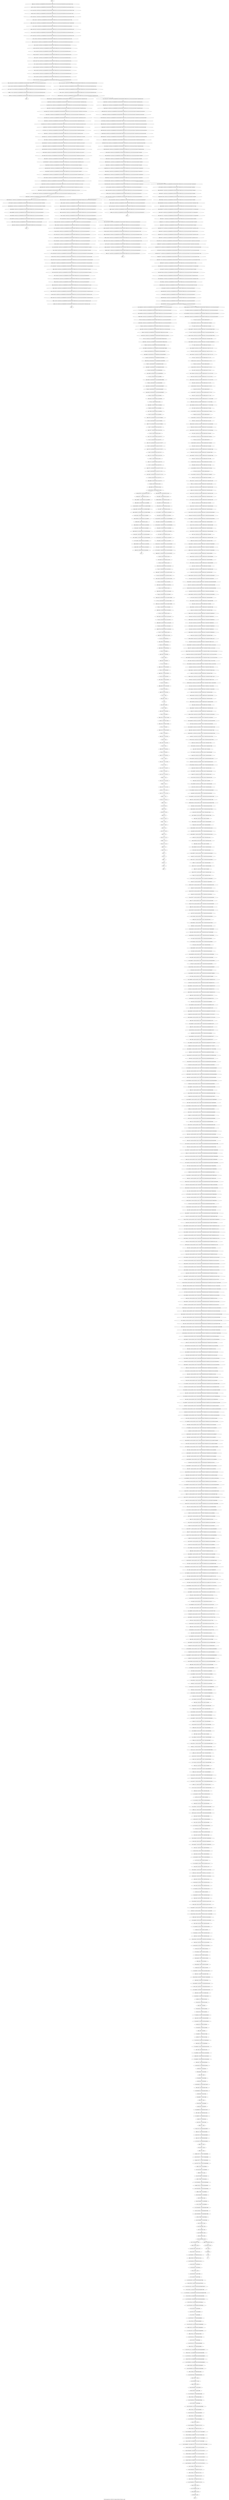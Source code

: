 digraph G {
graph [label="Tree-decomposition of width 2 for register allocator (function _main)"]
0[label="0 | : "];
1[label="1 | 530 : "];
2[label="2 | 529 530 : "];
3[label="3 | 475 529 : 42 43 "];
4[label="4 | 475 527 528 : 42 43 511 512 "];
5[label="5 | 475 526 527 : 42 43 509 510 511 512 "];
6[label="6 | 475 525 526 : 42 43 509 510 511 512 "];
7[label="7 | 475 524 525 : 42 43 509 510 "];
8[label="8 | 475 523 524 : 42 43 507 508 "];
9[label="9 | 475 522 523 : 42 43 501 502 503 504 507 508 "];
10[label="10 | 475 521 522 : 42 43 501 502 503 504 505 506 507 508 "];
11[label="11 | 475 520 521 : 42 43 493 494 501 502 503 504 505 506 507 508 "];
12[label="12 | 475 519 520 : 42 43 493 494 501 502 503 504 505 506 "];
13[label="13 | 475 518 519 : 42 43 493 494 501 502 503 504 "];
14[label="14 | 475 517 518 : 42 43 493 494 "];
15[label="15 | 475 516 517 : 42 43 493 494 499 500 "];
16[label="16 | 475 515 516 : 42 43 493 494 497 498 499 500 "];
17[label="17 | 475 514 515 : 42 43 493 494 497 498 499 500 "];
18[label="18 | 475 513 514 : 42 43 493 494 497 498 "];
19[label="19 | 475 512 513 : 42 43 493 494 495 496 "];
20[label="20 | 475 511 512 : 42 43 489 490 491 492 493 494 495 496 "];
21[label="21 | 475 510 511 : 42 43 489 490 491 492 493 494 495 496 "];
22[label="22 | 475 509 510 : 42 43 489 490 491 492 493 494 495 496 "];
23[label="23 | 475 508 509 : 42 43 489 490 491 492 493 494 "];
24[label="24 | 475 507 508 : 42 43 489 490 491 492 "];
25[label="25 | 475 506 507 : 42 43 "];
26[label="26 | 475 505 506 : 42 43 487 488 "];
27[label="27 | 475 504 505 : 42 43 485 486 487 488 "];
28[label="28 | 475 503 504 : 42 43 485 486 487 488 "];
29[label="29 | 475 502 503 : 42 43 481 482 483 484 485 486 "];
30[label="30 | 475 501 502 : 42 43 481 482 483 484 "];
31[label="31 | 475 500 501 : 42 43 481 482 483 484 "];
32[label="32 | 475 499 500 : 42 43 469 470 471 472 "];
33[label="33 | 475 498 499 : 42 43 469 470 471 472 477 478 479 480 "];
34[label="34 | 475 497 498 : 42 43 469 470 471 472 477 478 479 480 "];
35[label="35 | 475 496 497 : 42 43 469 470 471 472 473 474 475 476 477 478 479 480 "];
36[label="36 | 475 495 496 : 42 43 469 470 471 472 473 474 475 476 "];
37[label="37 | 475 494 495 : 42 43 469 470 471 472 473 474 475 476 "];
38[label="38 | 475 493 494 : 42 43 469 470 471 472 473 474 475 476 "];
39[label="39 | 475 492 493 : 42 43 469 470 471 472 "];
40[label="40 | 475 491 492 : 42 43 469 470 471 472 "];
41[label="41 | 475 490 491 : 42 43 469 470 471 472 "];
42[label="42 | 475 489 490 : 42 43 "];
43[label="43 | 475 488 529 : 42 43 "];
44[label="44 | 475 487 488 : 42 43 "];
45[label="45 | 475 486 487 : 42 43 467 468 "];
46[label="46 | 475 485 486 : 42 43 465 466 467 468 "];
47[label="47 | 475 484 485 : 42 43 465 466 467 468 "];
48[label="48 | 475 483 484 : 42 43 465 466 "];
49[label="49 | 475 482 483 : 42 43 463 464 "];
50[label="50 | 475 481 482 : 42 43 461 462 463 464 "];
51[label="51 | 475 480 481 : 42 43 461 462 463 464 "];
52[label="52 | 475 479 480 : 42 43 461 462 "];
53[label="53 | 475 478 479 : 42 43 459 460 "];
54[label="54 | 475 477 478 : 42 43 457 458 459 460 "];
55[label="55 | 475 476 477 : 42 43 457 458 459 460 "];
56[label="56 | 474 475 : 42 43 "];
57[label="57 | 473 474 : 42 43 453 454 455 456 "];
58[label="58 | 472 473 : 42 43 453 454 455 456 "];
59[label="59 | 471 472 : 42 43 453 454 455 456 "];
60[label="60 | 470 471 : 42 43 451 452 "];
61[label="61 | 469 470 : 42 43 449 450 451 452 "];
62[label="62 | 468 469 : 42 43 449 450 451 452 "];
63[label="63 | 467 468 : 42 43 449 450 "];
64[label="64 | 466 467 : 42 43 447 448 "];
65[label="65 | 465 466 : 42 43 445 446 447 448 "];
66[label="66 | 464 465 : 42 43 445 446 447 448 "];
67[label="67 | 463 464 : 42 43 445 446 "];
68[label="68 | 462 463 : 42 43 443 444 "];
69[label="69 | 461 462 : 42 43 439 440 443 444 "];
70[label="70 | 460 461 : 42 43 439 440 441 442 443 444 "];
71[label="71 | 459 460 : 42 43 439 440 441 442 443 444 "];
72[label="72 | 458 459 : 42 43 437 438 439 440 441 442 "];
73[label="73 | 457 458 : 42 43 90 91 437 438 439 440 "];
74[label="74 | 456 457 : 42 43 90 91 437 438 "];
75[label="75 | 455 456 : 42 43 90 91 435 436 "];
76[label="76 | 454 455 : 42 43 90 91 433 434 435 436 "];
77[label="77 | 453 454 : 42 43 90 91 433 434 435 436 "];
78[label="78 | 452 453 : 42 43 90 91 433 434 "];
79[label="79 | 451 452 : 42 43 90 91 431 432 "];
80[label="80 | 450 451 : 42 43 90 91 427 428 431 432 "];
81[label="81 | 449 450 : 42 43 90 91 427 428 429 430 431 432 "];
82[label="82 | 448 449 : 42 43 90 91 427 428 429 430 431 432 "];
83[label="83 | 447 448 : 42 43 90 91 425 426 427 428 429 430 "];
84[label="84 | 446 447 : 34 35 42 43 90 91 425 426 427 428 "];
85[label="85 | 445 446 : 34 35 42 43 90 91 425 426 "];
86[label="86 | 444 445 : 34 35 42 43 90 91 423 424 "];
87[label="87 | 443 444 : 34 35 42 43 90 91 423 424 "];
88[label="88 | 442 443 : 34 35 42 43 90 91 421 422 423 424 "];
89[label="89 | 441 442 : 34 35 42 43 90 91 189 190 421 422 423 424 "];
90[label="90 | 440 441 : 34 35 42 43 90 91 189 190 421 422 "];
91[label="91 | 439 440 : 34 35 42 43 90 91 189 190 419 420 "];
92[label="92 | 438 439 : 34 35 42 43 90 91 189 190 415 416 419 420 "];
93[label="93 | 437 438 : 34 35 42 43 90 91 189 190 415 416 417 418 419 420 "];
94[label="94 | 436 437 : 34 35 42 43 90 91 189 190 415 416 417 418 419 420 "];
95[label="95 | 435 436 : 34 35 42 43 90 91 189 190 415 416 417 418 "];
96[label="96 | 434 435 : 34 35 42 43 90 91 189 190 415 416 "];
97[label="97 | 433 434 : 34 35 42 43 90 91 189 190 413 414 "];
98[label="98 | 432 433 : 34 35 42 43 90 91 189 190 413 414 "];
99[label="99 | 431 432 : 34 35 42 43 90 91 189 190 411 412 413 414 "];
100[label="100 | 430 431 : 34 35 42 43 90 91 189 190 411 412 413 414 "];
101[label="101 | 429 430 : 34 35 42 43 90 91 189 190 411 412 "];
102[label="102 | 428 429 : 34 35 42 43 90 91 189 190 409 410 "];
103[label="103 | 427 428 : 34 35 42 43 90 91 189 190 409 410 "];
104[label="104 | 426 427 : 34 35 42 43 90 91 189 190 407 408 409 410 "];
105[label="105 | 425 426 : 34 35 42 43 90 91 189 190 407 408 409 410 "];
106[label="106 | 424 425 : 34 35 42 43 90 91 189 190 407 408 "];
107[label="107 | 423 424 : 34 35 42 43 90 91 189 190 405 406 "];
108[label="108 | 422 423 : 34 35 42 43 90 91 189 190 405 406 "];
109[label="109 | 421 422 : 34 35 42 43 90 91 189 190 403 404 405 406 "];
110[label="110 | 420 421 : 34 35 42 43 90 91 189 190 403 404 405 406 "];
111[label="111 | 419 420 : 34 35 42 43 90 91 189 190 403 404 "];
112[label="112 | 418 419 : 34 35 42 43 90 91 189 190 401 402 "];
113[label="113 | 417 418 : 34 35 42 43 90 91 106 107 189 190 401 402 "];
114[label="114 | 416 417 : 34 35 42 43 90 91 106 107 189 190 399 400 401 402 "];
115[label="115 | 415 416 : 34 35 42 43 90 91 106 107 189 190 399 400 401 402 "];
116[label="116 | 414 415 : 34 35 42 43 90 91 106 107 189 190 399 400 "];
117[label="117 | 413 414 : 34 35 42 43 90 91 106 107 189 190 397 398 "];
118[label="118 | 412 413 : 34 35 42 43 90 91 106 107 189 190 397 398 "];
119[label="119 | 411 412 : 34 35 42 43 90 91 106 107 189 190 395 396 397 398 "];
120[label="120 | 410 411 : 34 35 42 43 90 91 106 107 189 190 395 396 397 398 "];
121[label="121 | 409 410 : 34 35 42 43 90 91 106 107 189 190 395 396 "];
122[label="122 | 408 409 : 34 35 42 43 90 91 106 107 189 190 393 394 "];
123[label="123 | 407 408 : 34 35 42 43 90 91 106 107 189 190 393 394 "];
124[label="124 | 406 407 : 34 35 42 43 90 91 106 107 189 190 391 392 393 394 "];
125[label="125 | 405 406 : 34 35 42 43 90 91 106 107 189 190 391 392 393 394 "];
126[label="126 | 404 405 : 34 35 42 43 90 91 106 107 189 190 391 392 "];
127[label="127 | 403 404 : 34 35 42 43 90 91 106 107 189 190 389 390 "];
128[label="128 | 402 403 : 34 35 42 43 90 91 106 107 189 190 387 388 389 390 "];
129[label="129 | 401 402 : 34 35 42 43 90 91 106 107 189 190 313 314 387 388 389 390 "];
130[label="130 | 400 401 : 34 35 42 43 90 91 106 107 189 190 313 314 387 388 "];
131[label="131 | 399 400 : 34 35 42 43 90 91 106 107 189 190 313 314 385 386 "];
132[label="132 | 398 399 : 34 35 42 43 90 91 106 107 189 190 313 314 381 382 385 386 "];
133[label="133 | 397 398 : 34 35 42 43 90 91 106 107 189 190 313 314 381 382 383 384 385 386 "];
134[label="134 | 396 397 : 34 35 42 43 90 91 106 107 189 190 309 310 313 314 381 382 383 384 385 386 "];
135[label="135 | 395 396 : 34 35 42 43 90 91 106 107 189 190 309 310 313 314 379 380 381 382 383 384 "];
136[label="136 | 394 395 : 34 35 42 43 90 91 106 107 189 190 309 310 313 314 379 380 381 382 "];
137[label="137 | 393 394 : 34 35 42 43 90 91 106 107 189 190 309 310 313 314 379 380 "];
138[label="138 | 392 393 : 34 35 42 43 90 91 106 107 189 190 309 310 313 314 377 378 "];
139[label="139 | 391 392 : 34 35 42 43 90 91 106 107 189 190 309 310 313 314 377 378 "];
140[label="140 | 390 391 : 34 35 42 43 90 91 106 107 189 190 309 310 313 314 375 376 377 378 "];
141[label="141 | 389 390 : 34 35 42 43 90 91 106 107 189 190 309 310 313 314 375 376 377 378 "];
142[label="142 | 388 389 : 34 35 42 43 90 91 106 107 189 190 309 310 313 314 375 376 "];
143[label="143 | 387 388 : 34 35 42 43 90 91 106 107 189 190 309 310 313 314 373 374 "];
144[label="144 | 386 387 : 34 35 42 43 90 91 106 107 189 190 309 310 313 314 369 370 373 374 "];
145[label="145 | 385 386 : 34 35 42 43 90 91 106 107 189 190 309 310 313 314 369 370 371 372 373 374 "];
146[label="146 | 384 385 : 34 35 42 43 90 91 106 107 189 190 297 298 309 310 313 314 369 370 371 372 373 374 "];
147[label="147 | 383 384 : 34 35 42 43 90 91 106 107 189 190 297 298 309 310 313 314 367 368 369 370 371 372 "];
148[label="148 | 382 383 : 34 35 42 43 90 91 106 107 189 190 297 298 309 310 313 314 365 366 367 368 369 370 "];
149[label="149 | 381 382 : 34 35 42 43 90 91 106 107 189 190 297 298 309 310 313 314 365 366 367 368 "];
150[label="150 | 380 381 : 34 35 42 43 90 91 106 107 189 190 297 298 309 310 313 314 365 366 "];
151[label="151 | 379 380 : 34 35 42 43 90 91 106 107 189 190 297 298 309 310 313 314 363 364 "];
152[label="152 | 378 379 : 34 35 42 43 90 91 106 107 189 190 297 298 309 310 313 314 363 364 "];
153[label="153 | 377 378 : 34 35 42 43 90 91 106 107 189 190 297 298 309 310 313 314 361 362 363 364 "];
154[label="154 | 376 377 : 34 35 42 43 90 91 106 107 189 190 297 298 309 310 313 314 361 362 363 364 "];
155[label="155 | 375 376 : 34 35 42 43 90 91 106 107 189 190 297 298 309 310 313 314 361 362 "];
156[label="156 | 374 375 : 34 35 42 43 90 91 106 107 189 190 297 298 309 310 313 314 359 360 "];
157[label="157 | 373 374 : 34 35 42 43 90 91 106 107 189 190 297 298 309 310 313 314 355 356 359 360 "];
158[label="158 | 372 373 : 34 35 42 43 90 91 106 107 189 190 297 298 309 310 313 314 355 356 357 358 359 360 "];
159[label="159 | 371 372 : 34 35 42 43 90 91 106 107 189 190 283 284 297 298 309 310 313 314 355 356 357 358 359 360 "];
160[label="160 | 370 371 : 34 35 42 43 90 91 106 107 189 190 283 284 297 298 309 310 313 314 354 355 356 357 358 "];
161[label="161 | 369 370 : 34 35 42 43 90 91 106 107 189 190 283 284 297 298 309 310 313 314 352 353 354 355 356 "];
162[label="162 | 368 369 : 34 35 42 43 90 91 106 107 189 190 283 284 297 298 309 310 313 314 350 351 352 353 354 "];
163[label="163 | 367 368 : 34 35 42 43 90 91 106 107 189 190 283 284 297 298 309 310 313 314 350 351 352 353 "];
164[label="164 | 366 367 : 34 35 42 43 90 91 106 107 189 190 283 284 297 298 309 310 313 314 350 351 "];
165[label="165 | 365 366 : 34 35 42 43 90 91 106 107 189 190 283 284 297 298 309 310 313 314 348 349 "];
166[label="166 | 364 365 : 34 35 42 43 90 91 106 107 189 190 283 284 297 298 309 310 313 314 348 349 "];
167[label="167 | 363 364 : 34 35 42 43 90 91 106 107 189 190 283 284 297 298 309 310 313 314 346 347 348 349 "];
168[label="168 | 362 363 : 34 35 42 43 90 91 106 107 189 190 283 284 297 298 309 310 313 314 346 347 348 349 "];
169[label="169 | 361 362 : 34 35 42 43 90 91 106 107 189 190 283 284 297 298 309 310 313 314 346 347 "];
170[label="170 | 360 361 : 34 35 42 43 90 91 106 107 189 190 283 284 297 298 309 310 313 314 344 345 "];
171[label="171 | 359 360 : 34 35 42 43 90 91 106 107 189 190 283 284 297 298 309 310 313 314 340 341 344 345 "];
172[label="172 | 358 359 : 34 35 42 43 90 91 106 107 189 190 283 284 297 298 309 310 313 314 340 341 342 343 344 345 "];
173[label="173 | 357 358 : 34 35 42 43 90 91 106 107 189 190 268 269 283 284 297 298 309 310 313 314 340 341 342 343 344 345 "];
174[label="174 | 356 357 : 34 35 42 43 90 91 106 107 189 190 268 269 283 284 297 298 309 310 313 314 339 340 341 342 343 "];
175[label="175 | 355 356 : 34 35 42 43 90 91 106 107 189 190 268 269 283 284 297 298 309 310 313 314 337 338 339 340 341 "];
176[label="176 | 354 355 : 34 35 42 43 90 91 106 107 189 190 268 269 283 284 297 298 309 310 313 314 335 336 337 338 339 "];
177[label="177 | 353 354 : 34 35 42 43 90 91 106 107 189 190 268 269 283 284 297 298 309 310 313 314 335 336 337 338 "];
178[label="178 | 352 353 : 34 35 42 43 90 91 106 107 189 190 268 269 283 284 297 298 309 310 313 314 335 336 "];
179[label="179 | 351 352 : 34 35 42 43 90 91 106 107 189 190 268 269 283 284 297 298 309 310 313 314 333 334 "];
180[label="180 | 350 351 : 34 35 42 43 90 91 106 107 189 190 268 269 283 284 297 298 309 310 313 314 331 332 333 334 "];
181[label="181 | 349 350 : 34 35 42 43 90 91 106 107 189 190 268 269 283 284 297 298 309 310 313 314 331 332 333 334 "];
182[label="182 | 348 349 : 34 35 42 43 90 91 106 107 189 190 268 269 283 284 297 298 309 310 313 314 331 332 "];
183[label="183 | 347 348 : 34 35 42 43 90 91 106 107 189 190 268 269 283 284 297 298 309 310 313 314 329 330 "];
184[label="184 | 346 347 : 34 35 42 43 90 91 106 107 189 190 268 269 283 284 297 298 309 310 313 314 325 326 329 330 "];
185[label="185 | 345 346 : 34 35 42 43 90 91 106 107 189 190 268 269 283 284 297 298 309 310 313 314 325 326 327 328 329 330 "];
186[label="186 | 344 345 : 34 35 42 43 90 91 106 107 189 190 253 254 268 269 283 284 297 298 309 310 313 314 325 326 327 328 329 330 "];
187[label="187 | 343 344 : 34 35 42 43 90 91 106 107 189 190 253 254 268 269 283 284 297 298 309 310 313 314 323 324 325 326 327 328 "];
188[label="188 | 342 343 : 34 35 42 43 90 91 106 107 189 190 253 254 268 269 283 284 297 298 309 310 313 314 321 322 323 324 325 326 "];
189[label="189 | 341 342 : 34 35 42 43 90 91 106 107 189 190 253 254 268 269 283 284 297 298 309 310 313 314 321 322 323 324 "];
190[label="190 | 340 341 : 34 35 42 43 90 91 106 107 189 190 253 254 268 269 283 284 297 298 309 310 313 314 321 322 "];
191[label="191 | 339 340 : 34 35 42 43 90 91 106 107 189 190 253 254 268 269 283 284 297 298 309 310 313 314 319 320 "];
192[label="192 | 338 339 : 34 35 42 43 90 91 106 107 189 190 253 254 268 269 283 284 297 298 309 310 313 314 317 318 319 320 "];
193[label="193 | 337 338 : 34 35 42 43 90 91 106 107 189 190 253 254 268 269 283 284 297 298 309 310 313 314 317 318 319 320 "];
194[label="194 | 336 337 : 34 35 42 43 90 91 106 107 189 190 253 254 268 269 283 284 297 298 309 310 313 314 317 318 "];
195[label="195 | 335 336 : 34 35 42 43 90 91 106 107 189 190 253 254 268 269 283 284 297 298 309 310 313 314 315 316 "];
196[label="196 | 334 335 : 34 35 42 43 90 91 106 107 189 190 253 254 268 269 283 284 297 298 309 310 313 314 315 316 "];
197[label="197 | 333 334 : 34 35 42 43 90 91 106 107 189 190 253 254 268 269 283 284 297 298 309 310 313 314 315 316 "];
198[label="198 | 332 333 : 34 35 42 43 90 91 106 107 189 190 253 254 268 269 283 284 297 298 309 310 313 314 "];
199[label="199 | 331 332 : 34 35 42 43 90 91 106 107 189 190 253 254 268 269 283 284 297 298 309 310 311 312 "];
200[label="200 | 330 331 : 34 35 42 43 90 91 106 107 189 190 253 254 268 269 283 284 297 298 307 308 309 310 311 312 "];
201[label="201 | 329 330 : 34 35 42 43 90 91 106 107 189 190 253 254 268 269 283 284 297 298 307 308 309 310 311 312 "];
202[label="202 | 328 329 : 34 35 42 43 90 91 106 107 189 190 253 254 268 269 283 284 297 298 307 308 309 310 311 312 "];
203[label="203 | 327 328 : 34 35 42 43 90 91 106 107 189 190 253 254 268 269 283 284 297 298 305 306 307 308 309 310 "];
204[label="204 | 326 327 : 34 35 42 43 90 91 106 107 189 190 253 254 268 269 283 284 297 298 305 306 307 308 "];
205[label="205 | 325 326 : 34 35 42 43 90 91 106 107 189 190 253 254 268 269 283 284 297 298 305 306 "];
206[label="206 | 324 325 : 34 35 42 43 90 91 106 107 189 190 253 254 268 269 283 284 297 298 303 304 "];
207[label="207 | 323 324 : 34 35 42 43 90 91 106 107 189 190 253 254 268 269 283 284 297 298 303 304 "];
208[label="208 | 322 323 : 34 35 42 43 90 91 106 107 189 190 253 254 268 269 283 284 297 298 301 302 303 304 "];
209[label="209 | 321 322 : 34 35 42 43 90 91 106 107 189 190 253 254 268 269 283 284 297 298 301 302 303 304 "];
210[label="210 | 320 321 : 34 35 42 43 90 91 106 107 189 190 253 254 268 269 283 284 297 298 301 302 "];
211[label="211 | 319 320 : 34 35 42 43 90 91 106 107 189 190 253 254 268 269 283 284 297 298 299 300 "];
212[label="212 | 318 319 : 34 35 42 43 90 91 106 107 189 190 253 254 268 269 283 284 295 296 297 298 299 300 "];
213[label="213 | 317 318 : 34 35 42 43 90 91 106 107 189 190 253 254 268 269 283 284 295 296 297 298 299 300 "];
214[label="214 | 316 317 : 34 35 42 43 90 91 106 107 189 190 253 254 268 269 283 284 295 296 297 298 299 300 "];
215[label="215 | 315 316 : 34 35 42 43 90 91 106 107 189 190 253 254 268 269 283 284 293 294 295 296 297 298 "];
216[label="216 | 314 315 : 34 35 42 43 90 91 106 107 189 190 253 254 268 269 283 284 291 292 293 294 295 296 "];
217[label="217 | 313 314 : 34 35 42 43 90 91 106 107 189 190 253 254 268 269 283 284 291 292 293 294 "];
218[label="218 | 312 313 : 34 35 42 43 90 91 106 107 189 190 253 254 268 269 283 284 291 292 "];
219[label="219 | 311 312 : 34 35 42 43 90 91 106 107 189 190 253 254 268 269 283 284 289 290 "];
220[label="220 | 310 311 : 34 35 42 43 90 91 106 107 189 190 253 254 268 269 283 284 289 290 "];
221[label="221 | 309 310 : 34 35 42 43 90 91 106 107 189 190 253 254 268 269 283 284 287 288 289 290 "];
222[label="222 | 308 309 : 34 35 42 43 90 91 106 107 189 190 253 254 268 269 283 284 287 288 289 290 "];
223[label="223 | 307 308 : 34 35 42 43 90 91 106 107 189 190 253 254 268 269 283 284 287 288 "];
224[label="224 | 306 307 : 34 35 42 43 90 91 106 107 189 190 253 254 268 269 283 284 285 286 "];
225[label="225 | 305 306 : 34 35 42 43 90 91 106 107 189 190 253 254 268 269 281 282 283 284 285 286 "];
226[label="226 | 304 305 : 34 35 42 43 90 91 106 107 189 190 253 254 268 269 281 282 283 284 285 286 "];
227[label="227 | 303 304 : 34 35 42 43 90 91 106 107 189 190 253 254 268 269 281 282 283 284 285 286 "];
228[label="228 | 302 303 : 34 35 42 43 90 91 106 107 189 190 253 254 268 269 280 281 282 283 284 "];
229[label="229 | 301 302 : 34 35 42 43 90 91 106 107 189 190 253 254 268 269 278 279 280 281 282 "];
230[label="230 | 300 301 : 34 35 42 43 90 91 106 107 189 190 253 254 268 269 276 277 278 279 280 "];
231[label="231 | 299 300 : 34 35 42 43 90 91 106 107 189 190 253 254 268 269 276 277 278 279 "];
232[label="232 | 298 299 : 34 35 42 43 90 91 106 107 189 190 253 254 268 269 276 277 "];
233[label="233 | 297 298 : 34 35 42 43 90 91 106 107 189 190 253 254 268 269 274 275 "];
234[label="234 | 296 297 : 34 35 42 43 90 91 106 107 189 190 253 254 268 269 274 275 "];
235[label="235 | 295 296 : 34 35 42 43 90 91 106 107 189 190 253 254 268 269 272 273 274 275 "];
236[label="236 | 294 295 : 34 35 42 43 90 91 106 107 189 190 253 254 268 269 272 273 274 275 "];
237[label="237 | 293 294 : 34 35 42 43 90 91 106 107 189 190 253 254 268 269 272 273 "];
238[label="238 | 292 293 : 34 35 42 43 90 91 106 107 189 190 253 254 268 269 270 271 "];
239[label="239 | 291 292 : 34 35 42 43 90 91 106 107 189 190 253 254 266 267 268 269 270 271 "];
240[label="240 | 290 291 : 34 35 42 43 90 91 106 107 189 190 253 254 266 267 268 269 270 271 "];
241[label="241 | 289 290 : 34 35 42 43 90 91 106 107 189 190 253 254 266 267 268 269 270 271 "];
242[label="242 | 288 289 : 34 35 42 43 90 91 106 107 189 190 253 254 265 266 267 268 269 "];
243[label="243 | 287 288 : 34 35 42 43 90 91 106 107 189 190 253 254 263 264 265 266 267 "];
244[label="244 | 286 287 : 34 35 42 43 90 91 106 107 189 190 253 254 261 262 263 264 265 "];
245[label="245 | 285 286 : 34 35 42 43 90 91 106 107 189 190 253 254 261 262 263 264 "];
246[label="246 | 284 285 : 34 35 42 43 90 91 106 107 189 190 253 254 261 262 "];
247[label="247 | 283 284 : 34 35 42 43 90 91 106 107 189 190 253 254 259 260 "];
248[label="248 | 282 283 : 34 35 42 43 90 91 106 107 189 190 253 254 257 258 259 260 "];
249[label="249 | 281 282 : 34 35 42 43 90 91 106 107 189 190 253 254 257 258 259 260 "];
250[label="250 | 280 281 : 34 35 42 43 90 91 106 107 189 190 253 254 257 258 "];
251[label="251 | 279 280 : 34 35 42 43 90 91 106 107 189 190 253 254 255 256 "];
252[label="252 | 278 279 : 34 35 42 43 90 91 106 107 189 190 251 252 253 254 255 256 "];
253[label="253 | 277 278 : 34 35 42 43 90 91 106 107 189 190 251 252 253 254 255 256 "];
254[label="254 | 276 277 : 34 35 42 43 90 91 106 107 189 190 251 252 253 254 255 256 "];
255[label="255 | 275 276 : 34 35 42 43 90 91 106 107 189 190 249 250 251 252 253 254 "];
256[label="256 | 274 275 : 34 35 42 43 90 91 106 107 189 190 247 248 249 250 251 252 "];
257[label="257 | 273 274 : 34 35 42 43 90 91 106 107 189 190 247 248 249 250 "];
258[label="258 | 272 273 : 34 35 42 43 90 91 106 107 189 190 247 248 "];
259[label="259 | 271 272 : 34 35 42 43 90 91 106 107 189 190 245 246 "];
260[label="260 | 270 271 : 34 35 42 43 90 91 106 107 189 190 243 244 245 246 "];
261[label="261 | 269 270 : 34 35 42 43 90 91 106 107 189 190 243 244 245 246 "];
262[label="262 | 268 269 : 34 35 42 43 90 91 106 107 189 190 243 244 "];
263[label="263 | 267 268 : 34 35 42 43 90 91 106 107 189 190 241 242 "];
264[label="264 | 266 267 : 34 35 42 43 90 91 106 107 189 190 239 240 241 242 "];
265[label="265 | 265 266 : 34 35 42 43 90 91 106 107 189 190 239 240 241 242 "];
266[label="266 | 264 265 : 34 35 42 43 90 91 106 107 189 190 239 240 "];
267[label="267 | 263 264 : 34 35 42 43 90 91 106 107 189 190 237 238 "];
268[label="268 | 262 263 : 34 35 42 43 90 91 106 107 189 190 233 234 237 238 "];
269[label="269 | 261 262 : 34 35 42 43 90 91 106 107 189 190 233 234 235 236 237 238 "];
270[label="270 | 260 261 : 34 35 42 43 90 91 106 107 189 190 233 234 235 236 237 238 "];
271[label="271 | 259 260 : 34 35 40 41 42 43 90 91 106 107 189 190 233 234 235 236 "];
272[label="272 | 258 259 : 34 35 40 41 42 43 90 91 106 107 189 190 233 234 "];
273[label="273 | 257 258 : 34 35 40 41 42 43 90 91 106 107 189 190 231 232 "];
274[label="274 | 256 257 : 34 35 40 41 42 43 90 91 106 107 189 190 231 232 "];
275[label="275 | 255 256 : 34 35 40 41 42 43 90 91 106 107 189 190 229 230 231 232 "];
276[label="276 | 254 255 : 34 35 40 41 42 43 90 91 106 107 189 190 229 230 231 232 "];
277[label="277 | 253 254 : 34 35 40 41 42 43 90 91 106 107 189 190 229 230 "];
278[label="278 | 252 253 : 34 35 40 41 42 43 90 91 106 107 189 190 227 228 "];
279[label="279 | 251 252 : 34 35 40 41 42 43 90 91 106 107 189 190 223 224 227 228 "];
280[label="280 | 250 251 : 34 35 40 41 42 43 90 91 106 107 189 190 223 224 225 226 227 228 "];
281[label="281 | 249 250 : 34 35 40 41 42 43 90 91 106 107 189 190 223 224 225 226 227 228 "];
282[label="282 | 248 249 : 34 35 40 41 42 43 90 91 106 107 189 190 221 222 223 224 225 226 "];
283[label="283 | 247 248 : 34 35 40 41 42 43 90 91 98 99 106 107 189 190 221 222 223 224 "];
284[label="284 | 246 247 : 34 35 40 41 42 43 90 91 98 99 106 107 189 190 221 222 "];
285[label="285 | 245 246 : 34 35 40 41 42 43 90 91 98 99 106 107 189 190 219 220 "];
286[label="286 | 244 245 : 34 35 40 41 42 43 90 91 98 99 106 107 189 190 219 220 "];
287[label="287 | 243 244 : 34 35 40 41 42 43 90 91 98 99 106 107 189 190 217 218 219 220 "];
288[label="288 | 242 243 : 34 35 40 41 42 43 90 91 98 99 106 107 189 190 207 208 217 218 219 220 "];
289[label="289 | 241 242 : 34 35 40 41 42 43 90 91 98 99 106 107 189 190 207 208 217 218 "];
290[label="290 | 240 241 : 34 35 40 41 42 43 90 91 98 99 106 107 189 190 207 208 215 216 "];
291[label="291 | 239 240 : 34 35 40 41 42 43 90 91 98 99 106 107 189 190 207 208 211 212 215 216 "];
292[label="292 | 238 239 : 34 35 40 41 42 43 90 91 98 99 106 107 189 190 207 208 211 212 213 214 215 216 "];
293[label="293 | 237 238 : 34 35 40 41 42 43 90 91 98 99 106 107 189 190 207 208 211 212 213 214 215 216 "];
294[label="294 | 236 237 : 34 35 40 41 42 43 90 91 98 99 106 107 189 190 207 208 211 212 213 214 "];
295[label="295 | 235 236 : 34 35 40 41 42 43 90 91 98 99 106 107 189 190 207 208 211 212 "];
296[label="296 | 234 235 : 34 35 40 41 42 43 90 91 98 99 106 107 189 190 207 208 209 210 "];
297[label="297 | 233 234 : 34 35 40 41 42 43 90 91 98 99 106 107 189 190 207 208 209 210 "];
298[label="298 | 232 233 : 34 35 40 41 42 43 90 91 98 99 106 107 189 190 207 208 209 210 "];
299[label="299 | 231 232 : 34 35 40 41 42 43 90 91 98 99 106 107 189 190 207 208 209 210 "];
300[label="300 | 230 231 : 34 35 40 41 42 43 90 91 98 99 106 107 189 190 207 208 "];
301[label="301 | 229 230 : 34 35 40 41 42 43 90 91 98 99 106 107 189 190 205 206 "];
302[label="302 | 228 229 : 34 35 40 41 42 43 90 91 98 99 106 107 189 190 201 202 205 206 "];
303[label="303 | 227 228 : 34 35 40 41 42 43 90 91 98 99 106 107 189 190 201 202 203 204 205 206 "];
304[label="304 | 226 227 : 34 35 40 41 42 43 90 91 98 99 106 107 189 190 201 202 203 204 205 206 "];
305[label="305 | 225 226 : 34 35 40 41 42 43 90 91 98 99 106 107 189 190 201 202 203 204 "];
306[label="306 | 224 225 : 34 35 40 41 42 43 90 91 98 99 106 107 189 190 201 202 "];
307[label="307 | 223 224 : 34 35 40 41 42 43 90 91 98 99 106 107 189 190 199 200 "];
308[label="308 | 222 223 : 34 35 40 41 42 43 90 91 98 99 106 107 189 190 199 200 "];
309[label="309 | 221 222 : 34 35 40 41 42 43 90 91 98 99 106 107 189 190 197 198 199 200 "];
310[label="310 | 220 221 : 34 35 40 41 42 43 90 91 98 99 106 107 189 190 197 198 199 200 "];
311[label="311 | 219 220 : 34 35 40 41 42 43 90 91 98 99 106 107 189 190 197 198 "];
312[label="312 | 218 219 : 34 35 40 41 42 43 90 91 98 99 106 107 189 190 195 196 "];
313[label="313 | 217 218 : 34 35 40 41 42 43 90 91 98 99 106 107 189 190 195 196 "];
314[label="314 | 216 217 : 34 35 40 41 42 43 90 91 98 99 106 107 189 190 193 194 195 196 "];
315[label="315 | 215 216 : 34 35 40 41 42 43 90 91 98 99 106 107 189 190 193 194 195 196 "];
316[label="316 | 214 215 : 34 35 40 41 42 43 90 91 98 99 106 107 189 190 193 194 "];
317[label="317 | 213 214 : 34 35 40 41 42 43 90 91 98 99 106 107 189 190 191 192 "];
318[label="318 | 212 213 : 34 35 40 41 42 43 90 91 98 99 106 107 189 190 191 192 "];
319[label="319 | 211 212 : 34 35 40 41 42 43 90 91 98 99 106 107 189 190 191 192 "];
320[label="320 | 210 211 : 34 35 40 41 42 43 90 91 98 99 106 107 189 190 191 192 "];
321[label="321 | 209 210 : 34 35 40 41 42 43 90 91 98 99 106 107 189 190 "];
322[label="322 | 208 209 : 34 35 40 41 42 43 90 91 98 99 106 107 187 188 "];
323[label="323 | 207 208 : 34 35 40 41 42 43 90 91 98 99 106 107 187 188 "];
324[label="324 | 206 207 : 34 35 40 41 42 43 90 91 98 99 106 107 185 186 187 188 "];
325[label="325 | 205 206 : 34 35 40 41 42 43 90 91 98 99 106 107 185 186 187 188 "];
326[label="326 | 204 205 : 34 35 40 41 42 43 90 91 98 99 106 107 185 186 "];
327[label="327 | 203 204 : 34 35 40 41 42 43 90 91 98 99 106 107 183 184 "];
328[label="328 | 202 203 : 34 35 40 41 42 43 90 91 98 99 106 107 181 182 183 184 "];
329[label="329 | 201 202 : 34 35 40 41 42 43 90 91 98 99 106 107 181 182 183 184 "];
330[label="330 | 200 201 : 34 35 40 41 42 43 90 91 98 99 106 107 181 182 "];
331[label="331 | 199 200 : 34 35 40 41 42 43 90 91 98 99 106 107 179 180 "];
332[label="332 | 198 199 : 34 35 40 41 42 43 90 91 98 99 106 107 177 178 179 180 "];
333[label="333 | 197 198 : 34 35 40 41 42 43 90 91 98 99 106 107 177 178 179 180 "];
334[label="334 | 196 197 : 34 35 40 41 42 43 90 91 98 99 106 107 177 178 "];
335[label="335 | 195 196 : 34 35 40 41 42 43 90 91 98 99 106 107 175 176 "];
336[label="336 | 194 195 : 34 35 40 41 42 43 90 91 98 99 106 107 173 174 175 176 "];
337[label="337 | 193 194 : 34 35 40 41 42 43 90 91 98 99 106 107 173 174 175 176 "];
338[label="338 | 192 193 : 34 35 40 41 42 43 90 91 98 99 106 107 173 174 "];
339[label="339 | 191 192 : 34 35 40 41 42 43 90 91 98 99 106 107 171 172 "];
340[label="340 | 190 191 : 34 35 40 41 42 43 90 91 98 99 106 107 169 170 171 172 "];
341[label="341 | 189 190 : 34 35 40 41 42 43 90 91 98 99 106 107 169 170 171 172 "];
342[label="342 | 188 189 : 34 35 40 41 42 43 90 91 98 99 106 107 165 166 167 168 169 170 "];
343[label="343 | 187 188 : 34 35 40 41 42 43 90 91 98 99 106 107 163 164 165 166 167 168 "];
344[label="344 | 186 187 : 34 35 40 41 42 43 90 91 98 99 106 107 163 164 165 166 167 168 "];
345[label="345 | 185 186 : 34 35 40 41 42 43 90 91 98 99 106 107 163 164 "];
346[label="346 | 94 185 : 34 35 40 41 42 43 88 89 90 91 92 93 94 95 96 97 98 99 100 101 102 103 104 105 106 107 "];
347[label="347 | 94 96 185 : 34 35 40 41 42 43 88 89 90 91 92 93 94 95 96 97 98 99 100 101 102 103 104 105 106 107 "];
348[label="348 | 96 183 184 : 34 35 40 41 42 43 88 89 90 91 92 93 94 95 96 97 98 99 100 101 102 103 104 105 106 107 "];
349[label="349 | 96 182 183 : 34 35 40 41 42 43 88 89 90 91 92 93 94 95 96 97 98 99 100 101 102 103 104 105 106 107 "];
350[label="350 | 96 181 182 : 34 35 40 41 42 43 88 89 90 91 92 93 94 95 96 97 98 99 100 101 102 103 104 105 106 107 161 162 "];
351[label="351 | 96 180 181 : 34 35 40 41 42 43 88 89 90 91 92 93 94 95 96 97 98 99 100 101 102 103 104 105 106 107 159 160 161 162 "];
352[label="352 | 96 179 180 : 34 35 40 41 42 43 88 89 90 91 92 93 94 95 96 97 98 99 100 101 102 103 104 105 106 107 159 160 161 162 "];
353[label="353 | 96 178 179 : 34 35 40 41 42 43 88 89 90 91 92 93 94 95 96 97 98 99 100 101 102 103 104 105 106 107 157 158 159 160 "];
354[label="354 | 96 177 178 : 34 35 40 41 42 43 88 89 90 91 92 93 94 95 96 97 98 99 100 101 102 103 104 105 106 107 151 152 155 156 157 158 "];
355[label="355 | 96 176 177 : 34 35 40 41 42 43 88 89 90 91 92 93 94 95 96 97 98 99 100 101 102 103 104 105 106 107 151 152 153 154 155 156 157 158 "];
356[label="356 | 96 175 176 : 34 35 40 41 42 43 88 89 90 91 92 93 94 95 96 97 98 99 100 101 102 103 104 105 106 107 149 150 151 152 153 154 155 156 "];
357[label="357 | 96 174 175 : 34 35 40 41 42 43 88 89 90 91 92 93 94 95 96 97 98 99 100 101 102 103 104 105 106 107 149 150 151 152 153 154 "];
358[label="358 | 96 173 174 : 34 35 40 41 42 43 88 89 90 91 92 93 94 95 96 97 98 99 100 101 102 103 104 105 106 107 149 150 151 152 "];
359[label="359 | 96 172 173 : 34 35 40 41 42 43 88 89 90 91 92 93 94 95 96 97 98 99 100 101 102 103 104 105 106 107 149 150 151 152 "];
360[label="360 | 96 171 172 : 34 35 40 41 42 43 88 89 90 91 92 93 94 95 96 97 98 99 100 101 102 103 104 105 106 107 149 150 "];
361[label="361 | 96 170 171 : 34 35 40 41 42 43 88 89 90 91 92 93 94 95 96 97 98 99 100 101 102 103 104 105 106 107 147 148 149 150 "];
362[label="362 | 96 169 170 : 34 35 40 41 42 43 88 89 90 91 92 93 94 95 96 97 98 99 100 101 102 103 104 105 106 107 147 148 149 150 "];
363[label="363 | 96 168 169 : 34 35 40 41 42 43 88 89 90 91 92 93 94 95 96 97 98 99 100 101 102 103 104 105 106 107 108 109 147 148 "];
364[label="364 | 96 167 168 : 34 35 40 41 42 43 88 89 90 91 92 93 94 95 96 97 98 99 100 101 102 103 104 105 106 107 108 109 "];
365[label="365 | 96 166 167 : 34 35 40 41 42 43 88 89 90 91 92 93 94 95 96 97 98 99 100 101 102 103 104 105 106 107 108 109 "];
366[label="366 | 143 145 166 : 34 35 40 41 42 43 88 89 90 91 92 93 94 95 96 97 98 99 100 101 102 103 104 105 108 109 137 "];
367[label="367 | 143 145 165 : 34 35 40 41 42 43 88 89 90 91 92 93 94 95 96 97 98 99 100 101 102 103 104 105 108 109 137 "];
368[label="368 | 145 164 165 : 34 35 40 41 42 43 88 89 90 91 92 93 94 95 96 97 98 99 100 101 102 103 104 105 108 109 137 "];
369[label="369 | 145 163 164 : 34 35 40 41 42 43 88 89 90 91 92 93 94 95 96 97 98 99 100 101 102 103 104 105 108 109 137 "];
370[label="370 | 145 150 163 : 34 35 40 41 42 43 88 89 90 91 92 93 94 95 96 97 98 99 100 101 102 103 104 105 108 109 137 "];
371[label="371 | 150 162 163 : 34 35 40 41 42 43 88 89 90 91 92 93 94 95 96 97 98 99 100 101 102 103 104 105 108 109 137 "];
372[label="372 | 150 161 162 : 34 35 40 41 42 43 88 89 90 91 92 93 94 95 96 97 98 99 100 101 102 103 104 105 108 109 137 "];
373[label="373 | 150 160 161 : 34 35 40 41 42 43 88 89 90 91 92 93 94 95 96 97 98 99 100 101 102 103 104 105 108 109 137 "];
374[label="374 | 150 159 160 : 34 35 40 41 42 43 88 89 90 91 92 93 94 95 96 97 98 99 100 101 102 103 104 105 108 109 137 145 146 "];
375[label="375 | 150 158 159 : 34 35 40 41 42 43 88 89 90 91 92 93 94 95 96 97 98 99 100 101 102 103 104 105 108 109 137 143 144 145 146 "];
376[label="376 | 150 157 158 : 34 35 40 41 42 43 88 89 90 91 92 93 94 95 96 97 98 99 100 101 102 103 104 105 108 109 137 143 144 145 146 "];
377[label="377 | 150 156 157 : 34 35 40 41 42 43 88 89 90 91 92 93 94 95 96 97 98 99 100 101 102 103 104 105 108 109 137 143 144 145 146 "];
378[label="378 | 150 155 156 : 34 35 40 41 42 43 88 89 90 91 92 93 94 95 96 97 98 99 100 101 102 103 104 105 108 109 137 143 144 "];
379[label="379 | 150 154 155 : 34 35 40 41 42 43 88 89 90 91 92 93 94 95 96 97 98 99 100 101 102 103 104 105 108 109 137 "];
380[label="380 | 150 153 154 : 34 35 40 41 42 43 88 89 90 91 92 93 94 95 96 97 98 99 100 101 102 103 104 105 108 109 137 141 142 "];
381[label="381 | 150 152 153 : 34 35 40 41 42 43 88 89 90 91 92 93 94 95 96 97 98 99 100 101 102 103 104 105 108 109 137 139 140 141 142 "];
382[label="382 | 150 151 152 : 34 35 40 41 42 43 88 89 90 91 92 93 94 95 96 97 98 99 100 101 102 103 104 105 108 109 137 139 140 141 142 "];
383[label="383 | 145 149 150 : 34 35 40 41 42 43 88 89 90 91 92 93 94 95 96 97 98 99 100 101 102 103 104 105 108 109 137 138 "];
384[label="384 | 145 148 149 : 34 35 40 41 42 43 88 89 90 91 92 93 94 95 96 97 98 99 100 101 102 103 104 105 108 109 137 138 "];
385[label="385 | 145 147 148 : 34 35 40 41 42 43 88 89 90 91 92 93 94 95 96 97 98 99 100 101 102 103 104 105 108 109 137 138 "];
386[label="386 | 145 146 147 : 34 35 40 41 42 43 88 89 90 91 92 93 94 95 96 97 98 99 100 101 102 103 104 105 108 109 137 "];
387[label="387 | 143 144 145 : 34 35 40 41 42 43 88 89 90 91 92 93 94 95 96 97 98 99 100 101 102 103 104 105 108 109 137 "];
388[label="388 | 96 142 143 : 34 35 40 41 42 43 88 89 90 91 92 93 94 95 96 97 98 99 100 101 102 103 104 105 106 107 108 109 137 "];
389[label="389 | 96 141 142 : 34 35 40 41 42 43 88 89 90 91 92 93 94 95 96 97 98 99 100 101 102 103 104 105 106 107 108 109 137 "];
390[label="390 | 96 140 141 : 34 35 40 41 42 43 88 89 90 91 92 93 94 95 96 97 98 99 100 101 102 103 104 105 106 107 108 109 "];
391[label="391 | 96 139 140 : 34 35 40 41 42 43 88 89 90 91 92 93 94 95 96 97 98 99 100 101 102 103 104 105 106 107 108 109 "];
392[label="392 | 96 138 139 : 34 35 40 41 42 43 88 89 90 91 92 93 94 95 96 97 98 99 100 101 102 103 104 105 106 107 108 109 135 136 "];
393[label="393 | 96 137 138 : 34 35 40 41 42 43 88 89 90 91 92 93 94 95 96 97 98 99 100 101 102 103 104 105 106 107 108 109 133 134 135 136 "];
394[label="394 | 96 136 137 : 34 35 40 41 42 43 88 89 90 91 92 93 94 95 96 97 98 99 100 101 102 103 104 105 106 107 108 109 123 124 133 134 135 136 "];
395[label="395 | 96 135 136 : 34 35 40 41 42 43 88 89 90 91 92 93 94 95 96 97 98 99 100 101 102 103 104 105 106 107 108 109 123 124 133 134 135 136 "];
396[label="396 | 96 134 135 : 34 35 40 41 42 43 88 89 90 91 92 93 94 95 96 97 98 99 100 101 102 103 104 105 106 107 108 109 123 124 133 134 135 136 "];
397[label="397 | 96 133 134 : 34 35 40 41 42 43 88 89 90 91 92 93 94 95 96 97 98 99 100 101 102 103 104 105 106 107 108 109 123 124 133 134 135 136 "];
398[label="398 | 96 132 133 : 34 35 40 41 42 43 88 89 90 91 92 93 94 95 96 97 98 99 100 101 102 103 104 105 106 107 108 109 123 124 133 134 "];
399[label="399 | 96 131 132 : 34 35 40 41 42 43 88 89 90 91 92 93 94 95 96 97 98 99 100 101 102 103 104 105 106 107 108 109 123 124 "];
400[label="400 | 116 118 131 : 34 35 40 41 42 43 88 89 90 91 92 93 94 95 96 97 98 99 100 101 102 103 104 105 108 109 123 124 "];
401[label="401 | 118 129 130 : 34 35 40 41 42 43 88 89 90 91 92 93 94 95 96 97 98 99 100 101 102 103 104 105 108 109 123 124 "];
402[label="402 | 118 128 129 : 34 35 40 41 42 43 88 89 90 91 92 93 94 95 96 97 98 99 100 101 102 103 104 105 108 109 123 124 "];
403[label="403 | 118 127 128 : 34 35 40 41 42 43 88 89 90 91 92 93 94 95 96 97 98 99 100 101 102 103 104 105 108 109 123 124 "];
404[label="404 | 118 126 127 : 34 35 40 41 42 43 88 89 90 91 92 93 94 95 96 97 98 99 100 101 102 103 104 105 108 109 123 124 "];
405[label="405 | 118 125 126 : 34 35 40 41 42 43 88 89 90 91 92 93 94 95 96 97 98 99 100 101 102 103 104 105 108 109 123 124 "];
406[label="406 | 118 124 125 : 34 35 40 41 42 43 88 89 90 91 92 93 94 95 96 97 98 99 100 101 102 103 104 105 108 109 123 124 131 132 "];
407[label="407 | 118 123 124 : 34 35 40 41 42 43 88 89 90 91 92 93 94 95 96 97 98 99 100 101 102 103 104 105 108 109 123 124 129 130 131 132 "];
408[label="408 | 118 122 123 : 34 35 40 41 42 43 88 89 90 91 92 93 94 95 96 97 98 99 100 101 102 103 104 105 108 109 123 124 129 130 131 132 "];
409[label="409 | 118 121 122 : 34 35 40 41 42 43 88 89 90 91 92 93 94 95 96 97 98 99 100 101 102 103 104 105 108 109 123 124 127 128 129 130 "];
410[label="410 | 118 120 121 : 34 35 40 41 42 43 88 89 90 91 92 93 94 95 96 97 98 99 100 101 102 103 104 105 108 109 123 124 125 126 127 128 "];
411[label="411 | 118 119 120 : 34 35 40 41 42 43 88 89 90 91 92 93 94 95 96 97 98 99 100 101 102 103 104 105 108 109 123 124 125 126 127 128 "];
412[label="412 | 116 117 118 : 34 35 40 41 42 43 88 89 90 91 92 93 94 95 96 97 98 99 100 101 102 103 104 105 108 109 123 124 "];
413[label="413 | 96 115 116 : 34 35 40 41 42 43 88 89 90 91 92 93 94 95 96 97 98 99 100 101 102 103 104 105 106 107 108 109 123 124 "];
414[label="414 | 96 114 115 : 34 35 40 41 42 43 88 89 90 91 92 93 94 95 96 97 98 99 100 101 102 103 104 105 106 107 108 109 121 122 123 124 "];
415[label="415 | 96 113 114 : 34 35 40 41 42 43 88 89 90 91 92 93 94 95 96 97 98 99 100 101 102 103 104 105 106 107 108 109 120 121 122 "];
416[label="416 | 96 112 113 : 34 35 40 41 42 43 88 89 90 91 92 93 94 95 96 97 98 99 100 101 102 103 104 105 106 107 108 109 118 119 120 121 122 "];
417[label="417 | 96 111 112 : 34 35 40 41 42 43 88 89 90 91 92 93 94 95 96 97 98 99 100 101 102 103 104 105 106 107 108 109 118 119 120 "];
418[label="418 | 96 110 111 : 34 35 40 41 42 43 88 89 90 91 92 93 94 95 96 97 98 99 100 101 102 103 104 105 106 107 108 109 116 117 118 119 "];
419[label="419 | 96 109 110 : 34 35 40 41 42 43 88 89 90 91 92 93 94 95 96 97 98 99 100 101 102 103 104 105 106 107 108 109 114 115 116 117 "];
420[label="420 | 96 108 109 : 34 35 40 41 42 43 88 89 90 91 92 93 94 95 96 97 98 99 100 101 102 103 104 105 106 107 108 109 114 115 116 117 "];
421[label="421 | 96 107 108 : 34 35 40 41 42 43 88 89 90 91 92 93 94 95 96 97 98 99 100 101 102 103 104 105 106 107 108 109 114 115 116 117 "];
422[label="422 | 96 106 107 : 34 35 40 41 42 43 88 89 90 91 92 93 94 95 96 97 98 99 100 101 102 103 104 105 106 107 108 109 114 115 "];
423[label="423 | 96 105 106 : 34 35 40 41 42 43 88 89 90 91 92 93 94 95 96 97 98 99 100 101 102 103 104 105 106 107 108 109 "];
424[label="424 | 96 104 105 : 34 35 40 41 42 43 88 89 90 91 92 93 94 95 96 97 98 99 100 101 102 103 104 105 106 107 108 109 112 113 "];
425[label="425 | 96 103 104 : 34 35 40 41 42 43 88 89 90 91 92 93 94 95 96 97 98 99 100 101 102 103 104 105 106 107 108 109 110 111 112 113 "];
426[label="426 | 96 102 103 : 34 35 40 41 42 43 88 89 90 91 92 93 94 95 96 97 98 99 100 101 102 103 104 105 106 107 108 109 110 111 112 113 "];
427[label="427 | 96 101 102 : 34 35 40 41 42 43 88 89 90 91 92 93 94 95 96 97 98 99 100 101 102 103 104 105 106 107 108 109 110 111 112 113 "];
428[label="428 | 96 100 101 : 34 35 40 41 42 43 88 89 90 91 92 93 94 95 96 97 98 99 100 101 102 103 104 105 106 107 108 109 110 111 "];
429[label="429 | 96 99 100 : 34 35 40 41 42 43 88 89 90 91 92 93 94 95 96 97 98 99 100 101 102 103 104 105 106 107 108 109 "];
430[label="430 | 96 98 99 : 34 35 40 41 42 43 88 89 90 91 92 93 94 95 96 97 98 99 100 101 102 103 104 105 106 107 "];
431[label="431 | 96 97 98 : 34 35 40 41 42 43 88 89 90 91 92 93 94 95 96 97 98 99 100 101 102 103 104 105 106 107 "];
432[label="432 | 94 95 96 : 34 35 40 41 42 43 88 89 90 91 92 93 94 95 96 97 98 99 100 101 102 103 104 105 106 107 "];
433[label="433 | 93 94 : 34 35 40 41 42 43 88 89 90 91 92 93 94 95 96 97 98 99 100 101 102 103 104 105 106 107 "];
434[label="434 | 92 93 : 34 35 40 41 42 43 88 89 90 91 92 93 94 95 96 97 98 99 100 101 102 103 104 105 "];
435[label="435 | 91 92 : 34 35 40 41 42 43 88 89 90 91 92 93 94 95 96 97 98 99 100 101 102 103 "];
436[label="436 | 90 91 : 34 35 40 41 42 43 88 89 90 91 92 93 94 95 96 97 98 99 100 101 "];
437[label="437 | 89 90 : 34 35 38 39 40 41 42 43 88 89 90 91 92 93 94 95 96 97 98 99 "];
438[label="438 | 88 89 : 34 35 38 39 40 41 42 43 88 89 90 91 92 93 94 95 96 97 "];
439[label="439 | 87 88 : 34 35 38 39 40 41 42 43 88 89 90 91 92 93 94 95 "];
440[label="440 | 86 87 : 34 35 38 39 40 41 42 43 88 89 90 91 92 93 "];
441[label="441 | 85 86 : 34 35 38 39 40 41 42 43 88 89 90 91 "];
442[label="442 | 84 85 : 34 35 38 39 40 41 42 43 84 85 86 87 88 89 "];
443[label="443 | 83 84 : 34 35 38 39 40 41 42 43 82 83 84 85 86 87 "];
444[label="444 | 82 83 : 34 35 38 39 40 41 42 43 82 83 84 85 86 87 "];
445[label="445 | 81 82 : 34 35 38 39 40 41 42 43 82 83 "];
446[label="446 | 80 81 : 34 35 38 39 40 41 42 43 80 81 "];
447[label="447 | 79 80 : 34 35 38 39 40 41 42 43 80 81 "];
448[label="448 | 78 79 : 34 35 38 39 40 41 42 43 78 79 80 81 "];
449[label="449 | 77 78 : 34 35 38 39 40 41 42 43 78 79 80 81 "];
450[label="450 | 76 77 : 34 35 38 39 40 41 42 43 78 79 "];
451[label="451 | 75 76 : 34 35 38 39 40 41 42 43 76 77 "];
452[label="452 | 74 75 : 34 35 38 39 40 41 42 43 74 75 76 77 "];
453[label="453 | 73 74 : 34 35 38 39 40 41 42 43 74 75 76 77 "];
454[label="454 | 72 73 : 34 35 38 39 40 41 42 43 74 75 "];
455[label="455 | 71 72 : 34 35 38 39 40 41 42 43 72 73 "];
456[label="456 | 70 71 : 34 35 38 39 40 41 42 43 70 71 72 73 "];
457[label="457 | 69 70 : 34 35 38 39 40 41 42 43 70 71 72 73 "];
458[label="458 | 68 69 : 34 35 38 39 40 41 42 43 70 71 "];
459[label="459 | 49 68 : 34 35 38 39 40 41 42 43 "];
460[label="460 | 49 67 68 : 34 35 38 39 40 41 42 43 "];
461[label="461 | 49 66 67 : 34 35 38 39 40 41 42 43 68 69 "];
462[label="462 | 49 65 66 : 34 35 38 39 40 41 42 43 66 67 68 69 "];
463[label="463 | 49 64 65 : 34 35 38 39 40 41 42 43 66 67 68 69 "];
464[label="464 | 49 63 64 : 34 35 38 39 40 41 42 43 66 67 "];
465[label="465 | 49 62 63 : 34 35 38 39 40 41 42 43 64 65 "];
466[label="466 | 49 61 62 : 34 35 38 39 40 41 42 43 62 63 64 65 "];
467[label="467 | 49 60 61 : 34 35 38 39 40 41 42 43 62 63 64 65 "];
468[label="468 | 49 59 60 : 34 35 38 39 40 41 42 43 62 63 "];
469[label="469 | 49 58 68 : 34 35 38 39 40 41 42 43 "];
470[label="470 | 49 57 58 : 34 35 38 39 40 41 42 43 "];
471[label="471 | 49 56 57 : 34 35 38 39 40 41 42 43 60 61 "];
472[label="472 | 49 55 56 : 34 35 38 39 40 41 42 43 58 59 60 61 "];
473[label="473 | 49 54 55 : 34 35 38 39 40 41 42 43 58 59 60 61 "];
474[label="474 | 49 53 54 : 34 35 38 39 40 41 42 43 58 59 "];
475[label="475 | 49 52 53 : 34 35 38 39 40 41 42 43 56 57 "];
476[label="476 | 49 51 52 : 34 35 38 39 40 41 42 43 54 55 56 57 "];
477[label="477 | 49 50 51 : 34 35 38 39 40 41 42 43 54 55 56 57 "];
478[label="478 | 48 49 : 34 35 38 39 40 41 42 43 "];
479[label="479 | 47 48 : 34 35 38 39 40 41 42 43 52 53 "];
480[label="480 | 46 47 : 34 35 38 39 40 41 42 43 50 51 52 53 "];
481[label="481 | 45 46 : 34 35 38 39 40 41 42 43 50 51 52 53 "];
482[label="482 | 44 45 : 34 35 38 39 40 41 42 43 50 51 "];
483[label="483 | 43 44 : 34 35 38 39 40 41 42 43 48 49 "];
484[label="484 | 42 43 : 34 35 38 39 40 41 42 43 46 47 48 49 "];
485[label="485 | 41 42 : 34 35 38 39 40 41 42 43 46 47 48 49 "];
486[label="486 | 40 41 : 34 35 38 39 40 41 42 43 46 47 "];
487[label="487 | 39 40 : 34 35 38 39 40 41 42 43 44 45 "];
488[label="488 | 38 39 : 34 35 38 39 40 41 42 43 44 45 "];
489[label="489 | 37 38 : 34 35 38 39 40 41 42 43 44 45 "];
490[label="490 | 36 37 : 34 35 38 39 40 41 42 43 "];
491[label="491 | 35 36 : 34 35 38 39 40 41 "];
492[label="492 | 34 35 : 34 35 38 39 40 41 "];
493[label="493 | 33 34 : 34 35 38 39 "];
494[label="494 | 32 33 : 34 35 36 37 "];
495[label="495 | 31 32 : 32 33 34 35 36 37 "];
496[label="496 | 30 31 : 32 33 34 35 36 37 "];
497[label="497 | 29 30 : 32 33 34 35 36 37 "];
498[label="498 | 28 29 : 30 31 32 33 34 35 "];
499[label="499 | 27 28 : 30 31 32 33 "];
500[label="500 | 26 27 : 30 31 "];
501[label="501 | 25 26 : 28 29 "];
502[label="502 | 24 25 : 24 25 28 29 "];
503[label="503 | 23 24 : 24 25 26 27 28 29 "];
504[label="504 | 22 23 : 24 25 26 27 28 29 "];
505[label="505 | 21 22 : 22 23 24 25 26 27 "];
506[label="506 | 20 21 : 22 23 24 25 "];
507[label="507 | 19 20 : 20 21 22 23 "];
508[label="508 | 18 19 : 18 19 20 21 "];
509[label="509 | 17 18 : 18 19 20 21 "];
510[label="510 | 16 17 : 16 17 18 19 "];
511[label="511 | 15 16 : 14 15 16 17 "];
512[label="512 | 14 15 : 14 15 16 17 "];
513[label="513 | 13 14 : 12 13 14 15 "];
514[label="514 | 12 13 : 10 11 12 13 "];
515[label="515 | 11 12 : 10 11 12 13 "];
516[label="516 | 10 11 : 8 9 10 11 "];
517[label="517 | 9 10 : 8 9 "];
518[label="518 | 8 9 : 6 7 8 9 "];
519[label="519 | 7 8 : 4 5 6 7 "];
520[label="520 | 6 7 : 4 5 6 7 "];
521[label="521 | 5 6 : 2 3 4 5 "];
522[label="522 | 4 5 : 0 1 2 3 "];
523[label="523 | 3 4 : 0 1 2 3 "];
524[label="524 | 2 3 : 0 1 "];
525[label="525 | 1 2 : "];
526[label="526 | 0 1 : "];
527[label="527 | 475 528 529 : 42 43 "];
528[label="528 | 145 150 163 : 34 35 40 41 42 43 88 89 90 91 92 93 94 95 96 97 98 99 100 101 102 103 104 105 108 109 137 "];
529[label="529 | 145 150 163 : 34 35 40 41 42 43 88 89 90 91 92 93 94 95 96 97 98 99 100 101 102 103 104 105 108 109 137 "];
530[label="530 | 143 145 165 : 34 35 40 41 42 43 88 89 90 91 92 93 94 95 96 97 98 99 100 101 102 103 104 105 108 109 137 "];
531[label="531 | 143 145 165 : 34 35 40 41 42 43 88 89 90 91 92 93 94 95 96 97 98 99 100 101 102 103 104 105 108 109 137 "];
532[label="532 | 96 143 166 : 34 35 40 41 42 43 88 89 90 91 92 93 94 95 96 97 98 99 100 101 102 103 104 105 106 107 108 109 137 "];
533[label="533 | 116 118 130 : 34 35 40 41 42 43 88 89 90 91 92 93 94 95 96 97 98 99 100 101 102 103 104 105 108 109 123 124 "];
534[label="534 | 116 118 130 : 34 35 40 41 42 43 88 89 90 91 92 93 94 95 96 97 98 99 100 101 102 103 104 105 108 109 123 124 "];
535[label="535 | 96 116 131 : 34 35 40 41 42 43 88 89 90 91 92 93 94 95 96 97 98 99 100 101 102 103 104 105 106 107 108 109 123 124 "];
536[label="536 | 96 116 131 : 34 35 40 41 42 43 88 89 90 91 92 93 94 95 96 97 98 99 100 101 102 103 104 105 106 107 108 109 123 124 "];
537[label="537 | 96 143 166 : 34 35 40 41 42 43 88 89 90 91 92 93 94 95 96 97 98 99 100 101 102 103 104 105 106 107 108 109 137 "];
538[label="538 | 94 96 184 : 34 35 40 41 42 43 88 89 90 91 92 93 94 95 96 97 98 99 100 101 102 103 104 105 106 107 "];
539[label="539 | 49 67 68 : 34 35 38 39 40 41 42 43 "];
540[label="540 | 49 67 68 : 34 35 38 39 40 41 42 43 "];
541[label="541 | 94 96 184 : 34 35 40 41 42 43 88 89 90 91 92 93 94 95 96 97 98 99 100 101 102 103 104 105 106 107 "];
542[label="542 | 475 528 529 : 42 43 "];
543[label="543 | : "];
544[label="544 | 475 490 : 42 43 "];
545[label="545 | 475 491 : 42 43 469 470 471 472 "];
546[label="546 | 475 492 : 42 43 469 470 471 472 "];
547[label="547 | 475 493 : 42 43 469 470 471 472 "];
548[label="548 | 475 494 : 42 43 469 470 471 472 473 474 475 476 "];
549[label="549 | 475 495 : 42 43 469 470 471 472 473 474 475 476 "];
550[label="550 | 475 496 : 42 43 469 470 471 472 473 474 475 476 "];
551[label="551 | 475 497 : 42 43 469 470 471 472 477 478 479 480 "];
552[label="552 | 475 498 : 42 43 469 470 471 472 477 478 479 480 "];
553[label="553 | 475 499 : 42 43 469 470 471 472 "];
554[label="554 | 475 500 : 42 43 "];
555[label="555 | 475 501 : 42 43 481 482 483 484 "];
556[label="556 | 475 502 : 42 43 481 482 483 484 "];
557[label="557 | 475 503 : 42 43 485 486 "];
558[label="558 | 475 504 : 42 43 485 486 487 488 "];
559[label="559 | 475 505 : 42 43 487 488 "];
560[label="560 | 475 506 : 42 43 "];
561[label="561 | 475 507 : 42 43 "];
562[label="562 | 475 508 : 42 43 489 490 491 492 "];
563[label="563 | 475 509 : 42 43 489 490 491 492 493 494 "];
564[label="564 | 475 510 : 42 43 489 490 491 492 493 494 495 496 "];
565[label="565 | 475 511 : 42 43 489 490 491 492 493 494 495 496 "];
566[label="566 | 475 512 : 42 43 493 494 495 496 "];
567[label="567 | 475 513 : 42 43 493 494 "];
568[label="568 | 475 514 : 42 43 493 494 497 498 "];
569[label="569 | 475 515 : 42 43 493 494 497 498 499 500 "];
570[label="570 | 475 516 : 42 43 493 494 499 500 "];
571[label="571 | 475 517 : 42 43 493 494 "];
572[label="572 | 475 518 : 42 43 493 494 "];
573[label="573 | 475 519 : 42 43 493 494 501 502 503 504 "];
574[label="574 | 475 520 : 42 43 493 494 501 502 503 504 505 506 "];
575[label="575 | 475 521 : 42 43 501 502 503 504 505 506 507 508 "];
576[label="576 | 475 522 : 42 43 501 502 503 504 507 508 "];
577[label="577 | 475 523 : 42 43 507 508 "];
578[label="578 | 475 524 : 42 43 "];
579[label="579 | 475 525 : 42 43 509 510 "];
580[label="580 | 475 526 : 42 43 509 510 511 512 "];
581[label="581 | 475 527 : 42 43 511 512 "];
582[label="582 | 475 528 : 42 43 "];
583[label="583 | : "];
584[label="584 | 150 152 : 34 35 40 41 42 43 88 89 90 91 92 93 94 95 96 97 98 99 100 101 102 103 104 105 108 109 137 139 140 141 142 "];
585[label="585 | 150 153 : 34 35 40 41 42 43 88 89 90 91 92 93 94 95 96 97 98 99 100 101 102 103 104 105 108 109 137 141 142 "];
586[label="586 | 150 154 : 34 35 40 41 42 43 88 89 90 91 92 93 94 95 96 97 98 99 100 101 102 103 104 105 108 109 137 "];
587[label="587 | 150 155 : 34 35 40 41 42 43 88 89 90 91 92 93 94 95 96 97 98 99 100 101 102 103 104 105 108 109 137 "];
588[label="588 | 150 156 : 34 35 40 41 42 43 88 89 90 91 92 93 94 95 96 97 98 99 100 101 102 103 104 105 108 109 137 143 144 "];
589[label="589 | 150 157 : 34 35 40 41 42 43 88 89 90 91 92 93 94 95 96 97 98 99 100 101 102 103 104 105 108 109 137 143 144 145 146 "];
590[label="590 | 150 158 : 34 35 40 41 42 43 88 89 90 91 92 93 94 95 96 97 98 99 100 101 102 103 104 105 108 109 137 143 144 145 146 "];
591[label="591 | 150 159 : 34 35 40 41 42 43 88 89 90 91 92 93 94 95 96 97 98 99 100 101 102 103 104 105 108 109 137 145 146 "];
592[label="592 | 150 160 : 34 35 40 41 42 43 88 89 90 91 92 93 94 95 96 97 98 99 100 101 102 103 104 105 108 109 137 "];
593[label="593 | 150 161 : 34 35 40 41 42 43 88 89 90 91 92 93 94 95 96 97 98 99 100 101 102 103 104 105 108 109 137 "];
594[label="594 | 150 162 : 34 35 40 41 42 43 88 89 90 91 92 93 94 95 96 97 98 99 100 101 102 103 104 105 108 109 137 "];
595[label="595 | 150 163 : 34 35 40 41 42 43 88 89 90 91 92 93 94 95 96 97 98 99 100 101 102 103 104 105 108 109 137 "];
596[label="596 | : "];
597[label="597 | 145 147 : 34 35 40 41 42 43 88 89 90 91 92 93 94 95 96 97 98 99 100 101 102 103 104 105 108 109 137 "];
598[label="598 | 145 148 : 34 35 40 41 42 43 88 89 90 91 92 93 94 95 96 97 98 99 100 101 102 103 104 105 108 109 137 138 "];
599[label="599 | 145 149 : 34 35 40 41 42 43 88 89 90 91 92 93 94 95 96 97 98 99 100 101 102 103 104 105 108 109 137 138 "];
600[label="600 | 145 150 : 34 35 40 41 42 43 88 89 90 91 92 93 94 95 96 97 98 99 100 101 102 103 104 105 108 109 137 "];
601[label="601 | 145 163 : 34 35 40 41 42 43 88 89 90 91 92 93 94 95 96 97 98 99 100 101 102 103 104 105 108 109 137 "];
602[label="602 | 145 164 : 34 35 40 41 42 43 88 89 90 91 92 93 94 95 96 97 98 99 100 101 102 103 104 105 108 109 137 "];
603[label="603 | 145 165 : 34 35 40 41 42 43 88 89 90 91 92 93 94 95 96 97 98 99 100 101 102 103 104 105 108 109 137 "];
604[label="604 | : "];
605[label="605 | 143 145 : 34 35 40 41 42 43 88 89 90 91 92 93 94 95 96 97 98 99 100 101 102 103 104 105 108 109 137 "];
606[label="606 | 143 145 : 34 35 40 41 42 43 88 89 90 91 92 93 94 95 96 97 98 99 100 101 102 103 104 105 108 109 137 "];
607[label="607 | 143 166 : 34 35 40 41 42 43 88 89 90 91 92 93 94 95 96 97 98 99 100 101 102 103 104 105 108 109 137 "];
608[label="608 | : "];
609[label="609 | 118 120 : 34 35 40 41 42 43 88 89 90 91 92 93 94 95 96 97 98 99 100 101 102 103 104 105 108 109 123 124 125 126 127 128 "];
610[label="610 | 118 121 : 34 35 40 41 42 43 88 89 90 91 92 93 94 95 96 97 98 99 100 101 102 103 104 105 108 109 123 124 127 128 "];
611[label="611 | 118 122 : 34 35 40 41 42 43 88 89 90 91 92 93 94 95 96 97 98 99 100 101 102 103 104 105 108 109 123 124 129 130 "];
612[label="612 | 118 123 : 34 35 40 41 42 43 88 89 90 91 92 93 94 95 96 97 98 99 100 101 102 103 104 105 108 109 123 124 129 130 131 132 "];
613[label="613 | 118 124 : 34 35 40 41 42 43 88 89 90 91 92 93 94 95 96 97 98 99 100 101 102 103 104 105 108 109 123 124 131 132 "];
614[label="614 | 118 125 : 34 35 40 41 42 43 88 89 90 91 92 93 94 95 96 97 98 99 100 101 102 103 104 105 108 109 123 124 "];
615[label="615 | 118 126 : 34 35 40 41 42 43 88 89 90 91 92 93 94 95 96 97 98 99 100 101 102 103 104 105 108 109 123 124 "];
616[label="616 | 118 127 : 34 35 40 41 42 43 88 89 90 91 92 93 94 95 96 97 98 99 100 101 102 103 104 105 108 109 123 124 "];
617[label="617 | 118 128 : 34 35 40 41 42 43 88 89 90 91 92 93 94 95 96 97 98 99 100 101 102 103 104 105 108 109 123 124 "];
618[label="618 | 118 129 : 34 35 40 41 42 43 88 89 90 91 92 93 94 95 96 97 98 99 100 101 102 103 104 105 108 109 123 124 "];
619[label="619 | 118 130 : 34 35 40 41 42 43 88 89 90 91 92 93 94 95 96 97 98 99 100 101 102 103 104 105 108 109 123 124 "];
620[label="620 | : "];
621[label="621 | 116 118 : 34 35 40 41 42 43 88 89 90 91 92 93 94 95 96 97 98 99 100 101 102 103 104 105 108 109 123 124 "];
622[label="622 | 116 118 : 34 35 40 41 42 43 88 89 90 91 92 93 94 95 96 97 98 99 100 101 102 103 104 105 108 109 123 124 "];
623[label="623 | 116 131 : 34 35 40 41 42 43 88 89 90 91 92 93 94 95 96 97 98 99 100 101 102 103 104 105 108 109 123 124 "];
624[label="624 | : "];
625[label="625 | 96 98 : 34 35 40 41 42 43 88 89 90 91 92 93 94 95 96 97 98 99 100 101 102 103 104 105 106 107 "];
626[label="626 | 96 99 : 34 35 40 41 42 43 88 89 90 91 92 93 94 95 96 97 98 99 100 101 102 103 104 105 106 107 "];
627[label="627 | 96 100 : 34 35 40 41 42 43 88 89 90 91 92 93 94 95 96 97 98 99 100 101 102 103 104 105 106 107 108 109 "];
628[label="628 | 96 101 : 34 35 40 41 42 43 88 89 90 91 92 93 94 95 96 97 98 99 100 101 102 103 104 105 106 107 108 109 110 111 "];
629[label="629 | 96 102 : 34 35 40 41 42 43 88 89 90 91 92 93 94 95 96 97 98 99 100 101 102 103 104 105 106 107 108 109 110 111 112 113 "];
630[label="630 | 96 103 : 34 35 40 41 42 43 88 89 90 91 92 93 94 95 96 97 98 99 100 101 102 103 104 105 106 107 108 109 110 111 112 113 "];
631[label="631 | 96 104 : 34 35 40 41 42 43 88 89 90 91 92 93 94 95 96 97 98 99 100 101 102 103 104 105 106 107 108 109 112 113 "];
632[label="632 | 96 105 : 34 35 40 41 42 43 88 89 90 91 92 93 94 95 96 97 98 99 100 101 102 103 104 105 106 107 108 109 "];
633[label="633 | 96 106 : 34 35 40 41 42 43 88 89 90 91 92 93 94 95 96 97 98 99 100 101 102 103 104 105 106 107 108 109 "];
634[label="634 | 96 107 : 34 35 40 41 42 43 88 89 90 91 92 93 94 95 96 97 98 99 100 101 102 103 104 105 106 107 108 109 114 115 "];
635[label="635 | 96 108 : 34 35 40 41 42 43 88 89 90 91 92 93 94 95 96 97 98 99 100 101 102 103 104 105 106 107 108 109 114 115 116 117 "];
636[label="636 | 96 109 : 34 35 40 41 42 43 88 89 90 91 92 93 94 95 96 97 98 99 100 101 102 103 104 105 106 107 108 109 114 115 116 117 "];
637[label="637 | 96 110 : 34 35 40 41 42 43 88 89 90 91 92 93 94 95 96 97 98 99 100 101 102 103 104 105 106 107 108 109 116 117 "];
638[label="638 | 96 111 : 34 35 40 41 42 43 88 89 90 91 92 93 94 95 96 97 98 99 100 101 102 103 104 105 106 107 108 109 118 119 "];
639[label="639 | 96 112 : 34 35 40 41 42 43 88 89 90 91 92 93 94 95 96 97 98 99 100 101 102 103 104 105 106 107 108 109 118 119 120 "];
640[label="640 | 96 113 : 34 35 40 41 42 43 88 89 90 91 92 93 94 95 96 97 98 99 100 101 102 103 104 105 106 107 108 109 120 121 122 "];
641[label="641 | 96 114 : 34 35 40 41 42 43 88 89 90 91 92 93 94 95 96 97 98 99 100 101 102 103 104 105 106 107 108 109 121 122 "];
642[label="642 | 96 115 : 34 35 40 41 42 43 88 89 90 91 92 93 94 95 96 97 98 99 100 101 102 103 104 105 106 107 108 109 123 124 "];
643[label="643 | 96 116 : 34 35 40 41 42 43 88 89 90 91 92 93 94 95 96 97 98 99 100 101 102 103 104 105 106 107 108 109 123 124 "];
644[label="644 | 96 131 : 34 35 40 41 42 43 88 89 90 91 92 93 94 95 96 97 98 99 100 101 102 103 104 105 106 107 108 109 123 124 "];
645[label="645 | 96 132 : 34 35 40 41 42 43 88 89 90 91 92 93 94 95 96 97 98 99 100 101 102 103 104 105 106 107 108 109 123 124 "];
646[label="646 | 96 133 : 34 35 40 41 42 43 88 89 90 91 92 93 94 95 96 97 98 99 100 101 102 103 104 105 106 107 108 109 123 124 133 134 "];
647[label="647 | 96 134 : 34 35 40 41 42 43 88 89 90 91 92 93 94 95 96 97 98 99 100 101 102 103 104 105 106 107 108 109 123 124 133 134 135 136 "];
648[label="648 | 96 135 : 34 35 40 41 42 43 88 89 90 91 92 93 94 95 96 97 98 99 100 101 102 103 104 105 106 107 108 109 123 124 133 134 135 136 "];
649[label="649 | 96 136 : 34 35 40 41 42 43 88 89 90 91 92 93 94 95 96 97 98 99 100 101 102 103 104 105 106 107 108 109 123 124 133 134 135 136 "];
650[label="650 | 96 137 : 34 35 40 41 42 43 88 89 90 91 92 93 94 95 96 97 98 99 100 101 102 103 104 105 106 107 108 109 133 134 135 136 "];
651[label="651 | 96 138 : 34 35 40 41 42 43 88 89 90 91 92 93 94 95 96 97 98 99 100 101 102 103 104 105 106 107 108 109 135 136 "];
652[label="652 | 96 139 : 34 35 40 41 42 43 88 89 90 91 92 93 94 95 96 97 98 99 100 101 102 103 104 105 106 107 108 109 "];
653[label="653 | 96 140 : 34 35 40 41 42 43 88 89 90 91 92 93 94 95 96 97 98 99 100 101 102 103 104 105 106 107 108 109 "];
654[label="654 | 96 141 : 34 35 40 41 42 43 88 89 90 91 92 93 94 95 96 97 98 99 100 101 102 103 104 105 106 107 108 109 "];
655[label="655 | 96 142 : 34 35 40 41 42 43 88 89 90 91 92 93 94 95 96 97 98 99 100 101 102 103 104 105 106 107 108 109 137 "];
656[label="656 | 96 143 : 34 35 40 41 42 43 88 89 90 91 92 93 94 95 96 97 98 99 100 101 102 103 104 105 106 107 108 109 137 "];
657[label="657 | 96 166 : 34 35 40 41 42 43 88 89 90 91 92 93 94 95 96 97 98 99 100 101 102 103 104 105 106 107 108 109 "];
658[label="658 | 96 167 : 34 35 40 41 42 43 88 89 90 91 92 93 94 95 96 97 98 99 100 101 102 103 104 105 106 107 108 109 "];
659[label="659 | 96 168 : 34 35 40 41 42 43 88 89 90 91 92 93 94 95 96 97 98 99 100 101 102 103 104 105 106 107 108 109 "];
660[label="660 | 96 169 : 34 35 40 41 42 43 88 89 90 91 92 93 94 95 96 97 98 99 100 101 102 103 104 105 106 107 147 148 "];
661[label="661 | 96 170 : 34 35 40 41 42 43 88 89 90 91 92 93 94 95 96 97 98 99 100 101 102 103 104 105 106 107 147 148 149 150 "];
662[label="662 | 96 171 : 34 35 40 41 42 43 88 89 90 91 92 93 94 95 96 97 98 99 100 101 102 103 104 105 106 107 149 150 "];
663[label="663 | 96 172 : 34 35 40 41 42 43 88 89 90 91 92 93 94 95 96 97 98 99 100 101 102 103 104 105 106 107 149 150 "];
664[label="664 | 96 173 : 34 35 40 41 42 43 88 89 90 91 92 93 94 95 96 97 98 99 100 101 102 103 104 105 106 107 149 150 151 152 "];
665[label="665 | 96 174 : 34 35 40 41 42 43 88 89 90 91 92 93 94 95 96 97 98 99 100 101 102 103 104 105 106 107 149 150 151 152 "];
666[label="666 | 96 175 : 34 35 40 41 42 43 88 89 90 91 92 93 94 95 96 97 98 99 100 101 102 103 104 105 106 107 149 150 151 152 153 154 "];
667[label="667 | 96 176 : 34 35 40 41 42 43 88 89 90 91 92 93 94 95 96 97 98 99 100 101 102 103 104 105 106 107 151 152 153 154 155 156 "];
668[label="668 | 96 177 : 34 35 40 41 42 43 88 89 90 91 92 93 94 95 96 97 98 99 100 101 102 103 104 105 106 107 151 152 155 156 157 158 "];
669[label="669 | 96 178 : 34 35 40 41 42 43 88 89 90 91 92 93 94 95 96 97 98 99 100 101 102 103 104 105 106 107 157 158 "];
670[label="670 | 96 179 : 34 35 40 41 42 43 88 89 90 91 92 93 94 95 96 97 98 99 100 101 102 103 104 105 106 107 159 160 "];
671[label="671 | 96 180 : 34 35 40 41 42 43 88 89 90 91 92 93 94 95 96 97 98 99 100 101 102 103 104 105 106 107 159 160 161 162 "];
672[label="672 | 96 181 : 34 35 40 41 42 43 88 89 90 91 92 93 94 95 96 97 98 99 100 101 102 103 104 105 106 107 161 162 "];
673[label="673 | 96 182 : 34 35 40 41 42 43 88 89 90 91 92 93 94 95 96 97 98 99 100 101 102 103 104 105 106 107 "];
674[label="674 | 96 183 : 34 35 40 41 42 43 88 89 90 91 92 93 94 95 96 97 98 99 100 101 102 103 104 105 106 107 "];
675[label="675 | 96 184 : 34 35 40 41 42 43 88 89 90 91 92 93 94 95 96 97 98 99 100 101 102 103 104 105 106 107 "];
676[label="676 | : "];
677[label="677 | 49 60 : 34 35 38 39 40 41 42 43 62 63 "];
678[label="678 | 49 61 : 34 35 38 39 40 41 42 43 62 63 64 65 "];
679[label="679 | 49 62 : 34 35 38 39 40 41 42 43 64 65 "];
680[label="680 | 49 63 : 34 35 38 39 40 41 42 43 "];
681[label="681 | 49 64 : 34 35 38 39 40 41 42 43 66 67 "];
682[label="682 | 49 65 : 34 35 38 39 40 41 42 43 66 67 68 69 "];
683[label="683 | 49 66 : 34 35 38 39 40 41 42 43 68 69 "];
684[label="684 | 49 67 : 34 35 38 39 40 41 42 43 "];
685[label="685 | : "];
686[label="686 | 1 : "];
687[label="687 | 2 : "];
688[label="688 | 3 : 0 1 "];
689[label="689 | 4 : 0 1 2 3 "];
690[label="690 | 5 : 2 3 "];
691[label="691 | 6 : 4 5 "];
692[label="692 | 7 : 4 5 6 7 "];
693[label="693 | 8 : 6 7 "];
694[label="694 | 9 : 8 9 "];
695[label="695 | 10 : 8 9 "];
696[label="696 | 11 : 10 11 "];
697[label="697 | 12 : 10 11 12 13 "];
698[label="698 | 13 : 12 13 "];
699[label="699 | 14 : 14 15 "];
700[label="700 | 15 : 14 15 16 17 "];
701[label="701 | 16 : 16 17 "];
702[label="702 | 17 : 18 19 "];
703[label="703 | 18 : 18 19 20 21 "];
704[label="704 | 19 : 20 21 "];
705[label="705 | 20 : 22 23 "];
706[label="706 | 21 : 22 23 24 25 "];
707[label="707 | 22 : 24 25 26 27 "];
708[label="708 | 23 : 24 25 26 27 28 29 "];
709[label="709 | 24 : 24 25 28 29 "];
710[label="710 | 25 : 28 29 "];
711[label="711 | 26 : "];
712[label="712 | 27 : 30 31 "];
713[label="713 | 28 : 30 31 32 33 "];
714[label="714 | 29 : 32 33 34 35 "];
715[label="715 | 30 : 32 33 34 35 36 37 "];
716[label="716 | 31 : 32 33 34 35 36 37 "];
717[label="717 | 32 : 34 35 36 37 "];
718[label="718 | 33 : 34 35 "];
719[label="719 | 34 : 34 35 38 39 "];
720[label="720 | 35 : 34 35 38 39 40 41 "];
721[label="721 | 36 : 34 35 38 39 40 41 "];
722[label="722 | 37 : 34 35 38 39 40 41 42 43 "];
723[label="723 | 38 : 34 35 38 39 40 41 42 43 44 45 "];
724[label="724 | 39 : 34 35 38 39 40 41 42 43 44 45 "];
725[label="725 | 40 : 34 35 38 39 40 41 42 43 "];
726[label="726 | 41 : 34 35 38 39 40 41 42 43 46 47 "];
727[label="727 | 42 : 34 35 38 39 40 41 42 43 46 47 48 49 "];
728[label="728 | 43 : 34 35 38 39 40 41 42 43 48 49 "];
729[label="729 | 44 : 34 35 38 39 40 41 42 43 "];
730[label="730 | 45 : 34 35 38 39 40 41 42 43 50 51 "];
731[label="731 | 46 : 34 35 38 39 40 41 42 43 50 51 52 53 "];
732[label="732 | 47 : 34 35 38 39 40 41 42 43 52 53 "];
733[label="733 | 48 : 34 35 38 39 40 41 42 43 "];
734[label="734 | 49 : 34 35 38 39 40 41 42 43 "];
735[label="735 | 49 51 : 34 35 38 39 40 41 42 43 54 55 56 57 "];
736[label="736 | 49 52 : 34 35 38 39 40 41 42 43 56 57 "];
737[label="737 | 49 53 : 34 35 38 39 40 41 42 43 "];
738[label="738 | 49 54 : 34 35 38 39 40 41 42 43 58 59 "];
739[label="739 | 49 55 : 34 35 38 39 40 41 42 43 58 59 60 61 "];
740[label="740 | 49 56 : 34 35 38 39 40 41 42 43 60 61 "];
741[label="741 | 49 57 : 34 35 38 39 40 41 42 43 "];
742[label="742 | 49 58 : 34 35 38 39 40 41 42 43 "];
743[label="743 | 49 68 : 34 35 38 39 40 41 42 43 "];
744[label="744 | 68 : 34 35 38 39 40 41 42 43 "];
745[label="745 | 69 : 34 35 38 39 40 41 42 43 70 71 "];
746[label="746 | 70 : 34 35 38 39 40 41 42 43 70 71 72 73 "];
747[label="747 | 71 : 34 35 38 39 40 41 42 43 72 73 "];
748[label="748 | 72 : 34 35 38 39 40 41 42 43 "];
749[label="749 | 73 : 34 35 38 39 40 41 42 43 74 75 "];
750[label="750 | 74 : 34 35 38 39 40 41 42 43 74 75 76 77 "];
751[label="751 | 75 : 34 35 38 39 40 41 42 43 76 77 "];
752[label="752 | 76 : 34 35 38 39 40 41 42 43 "];
753[label="753 | 77 : 34 35 38 39 40 41 42 43 78 79 "];
754[label="754 | 78 : 34 35 38 39 40 41 42 43 78 79 80 81 "];
755[label="755 | 79 : 34 35 38 39 40 41 42 43 80 81 "];
756[label="756 | 80 : 34 35 38 39 40 41 42 43 80 81 "];
757[label="757 | 81 : 34 35 38 39 40 41 42 43 "];
758[label="758 | 82 : 34 35 38 39 40 41 42 43 82 83 "];
759[label="759 | 83 : 34 35 38 39 40 41 42 43 82 83 84 85 86 87 "];
760[label="760 | 84 : 34 35 38 39 40 41 42 43 84 85 86 87 "];
761[label="761 | 85 : 34 35 38 39 40 41 42 43 88 89 "];
762[label="762 | 86 : 34 35 38 39 40 41 42 43 88 89 90 91 "];
763[label="763 | 87 : 34 35 38 39 40 41 42 43 88 89 90 91 92 93 "];
764[label="764 | 88 : 34 35 38 39 40 41 42 43 88 89 90 91 92 93 94 95 "];
765[label="765 | 89 : 34 35 38 39 40 41 42 43 88 89 90 91 92 93 94 95 96 97 "];
766[label="766 | 90 : 34 35 40 41 42 43 88 89 90 91 92 93 94 95 96 97 98 99 "];
767[label="767 | 91 : 34 35 40 41 42 43 88 89 90 91 92 93 94 95 96 97 98 99 100 101 "];
768[label="768 | 92 : 34 35 40 41 42 43 88 89 90 91 92 93 94 95 96 97 98 99 100 101 102 103 "];
769[label="769 | 93 : 34 35 40 41 42 43 88 89 90 91 92 93 94 95 96 97 98 99 100 101 102 103 104 105 "];
770[label="770 | 94 : 34 35 40 41 42 43 88 89 90 91 92 93 94 95 96 97 98 99 100 101 102 103 104 105 106 107 "];
771[label="771 | 94 96 : 34 35 40 41 42 43 88 89 90 91 92 93 94 95 96 97 98 99 100 101 102 103 104 105 106 107 "];
772[label="772 | 94 96 : 34 35 40 41 42 43 88 89 90 91 92 93 94 95 96 97 98 99 100 101 102 103 104 105 106 107 "];
773[label="773 | 185 : 34 35 40 41 42 43 90 91 98 99 106 107 "];
774[label="774 | 186 : 34 35 40 41 42 43 90 91 98 99 106 107 163 164 "];
775[label="775 | 187 : 34 35 40 41 42 43 90 91 98 99 106 107 163 164 165 166 167 168 "];
776[label="776 | 188 : 34 35 40 41 42 43 90 91 98 99 106 107 165 166 167 168 "];
777[label="777 | 189 : 34 35 40 41 42 43 90 91 98 99 106 107 169 170 "];
778[label="778 | 190 : 34 35 40 41 42 43 90 91 98 99 106 107 169 170 171 172 "];
779[label="779 | 191 : 34 35 40 41 42 43 90 91 98 99 106 107 171 172 "];
780[label="780 | 192 : 34 35 40 41 42 43 90 91 98 99 106 107 "];
781[label="781 | 193 : 34 35 40 41 42 43 90 91 98 99 106 107 173 174 "];
782[label="782 | 194 : 34 35 40 41 42 43 90 91 98 99 106 107 173 174 175 176 "];
783[label="783 | 195 : 34 35 40 41 42 43 90 91 98 99 106 107 175 176 "];
784[label="784 | 196 : 34 35 40 41 42 43 90 91 98 99 106 107 "];
785[label="785 | 197 : 34 35 40 41 42 43 90 91 98 99 106 107 177 178 "];
786[label="786 | 198 : 34 35 40 41 42 43 90 91 98 99 106 107 177 178 179 180 "];
787[label="787 | 199 : 34 35 40 41 42 43 90 91 98 99 106 107 179 180 "];
788[label="788 | 200 : 34 35 40 41 42 43 90 91 98 99 106 107 "];
789[label="789 | 201 : 34 35 40 41 42 43 90 91 98 99 106 107 181 182 "];
790[label="790 | 202 : 34 35 40 41 42 43 90 91 98 99 106 107 181 182 183 184 "];
791[label="791 | 203 : 34 35 40 41 42 43 90 91 98 99 106 107 183 184 "];
792[label="792 | 204 : 34 35 40 41 42 43 90 91 98 99 106 107 "];
793[label="793 | 205 : 34 35 40 41 42 43 90 91 98 99 106 107 185 186 "];
794[label="794 | 206 : 34 35 40 41 42 43 90 91 98 99 106 107 185 186 187 188 "];
795[label="795 | 207 : 34 35 40 41 42 43 90 91 98 99 106 107 187 188 "];
796[label="796 | 208 : 34 35 40 41 42 43 90 91 98 99 106 107 187 188 "];
797[label="797 | 209 : 34 35 40 41 42 43 90 91 98 99 106 107 "];
798[label="798 | 210 : 34 35 40 41 42 43 90 91 98 99 106 107 189 190 "];
799[label="799 | 211 : 34 35 40 41 42 43 90 91 98 99 106 107 189 190 191 192 "];
800[label="800 | 212 : 34 35 40 41 42 43 90 91 98 99 106 107 189 190 191 192 "];
801[label="801 | 213 : 34 35 40 41 42 43 90 91 98 99 106 107 189 190 191 192 "];
802[label="802 | 214 : 34 35 40 41 42 43 90 91 98 99 106 107 189 190 "];
803[label="803 | 215 : 34 35 40 41 42 43 90 91 98 99 106 107 189 190 193 194 "];
804[label="804 | 216 : 34 35 40 41 42 43 90 91 98 99 106 107 189 190 193 194 195 196 "];
805[label="805 | 217 : 34 35 40 41 42 43 90 91 98 99 106 107 189 190 195 196 "];
806[label="806 | 218 : 34 35 40 41 42 43 90 91 98 99 106 107 189 190 195 196 "];
807[label="807 | 219 : 34 35 40 41 42 43 90 91 98 99 106 107 189 190 "];
808[label="808 | 220 : 34 35 40 41 42 43 90 91 98 99 106 107 189 190 197 198 "];
809[label="809 | 221 : 34 35 40 41 42 43 90 91 98 99 106 107 189 190 197 198 199 200 "];
810[label="810 | 222 : 34 35 40 41 42 43 90 91 98 99 106 107 189 190 199 200 "];
811[label="811 | 223 : 34 35 40 41 42 43 90 91 98 99 106 107 189 190 199 200 "];
812[label="812 | 224 : 34 35 40 41 42 43 90 91 98 99 106 107 189 190 "];
813[label="813 | 225 : 34 35 40 41 42 43 90 91 98 99 106 107 189 190 201 202 "];
814[label="814 | 226 : 34 35 40 41 42 43 90 91 98 99 106 107 189 190 201 202 203 204 "];
815[label="815 | 227 : 34 35 40 41 42 43 90 91 98 99 106 107 189 190 201 202 203 204 205 206 "];
816[label="816 | 228 : 34 35 40 41 42 43 90 91 98 99 106 107 189 190 201 202 205 206 "];
817[label="817 | 229 : 34 35 40 41 42 43 90 91 98 99 106 107 189 190 205 206 "];
818[label="818 | 230 : 34 35 40 41 42 43 90 91 98 99 106 107 189 190 "];
819[label="819 | 231 : 34 35 40 41 42 43 90 91 98 99 106 107 189 190 207 208 "];
820[label="820 | 232 : 34 35 40 41 42 43 90 91 98 99 106 107 189 190 207 208 209 210 "];
821[label="821 | 233 : 34 35 40 41 42 43 90 91 98 99 106 107 189 190 207 208 209 210 "];
822[label="822 | 234 : 34 35 40 41 42 43 90 91 98 99 106 107 189 190 207 208 209 210 "];
823[label="823 | 235 : 34 35 40 41 42 43 90 91 98 99 106 107 189 190 207 208 "];
824[label="824 | 236 : 34 35 40 41 42 43 90 91 98 99 106 107 189 190 207 208 211 212 "];
825[label="825 | 237 : 34 35 40 41 42 43 90 91 98 99 106 107 189 190 207 208 211 212 213 214 "];
826[label="826 | 238 : 34 35 40 41 42 43 90 91 98 99 106 107 189 190 207 208 211 212 213 214 215 216 "];
827[label="827 | 239 : 34 35 40 41 42 43 90 91 98 99 106 107 189 190 207 208 211 212 215 216 "];
828[label="828 | 240 : 34 35 40 41 42 43 90 91 98 99 106 107 189 190 207 208 215 216 "];
829[label="829 | 241 : 34 35 40 41 42 43 90 91 98 99 106 107 189 190 207 208 "];
830[label="830 | 242 : 34 35 40 41 42 43 90 91 98 99 106 107 189 190 207 208 217 218 "];
831[label="831 | 243 : 34 35 40 41 42 43 90 91 98 99 106 107 189 190 217 218 219 220 "];
832[label="832 | 244 : 34 35 40 41 42 43 90 91 98 99 106 107 189 190 219 220 "];
833[label="833 | 245 : 34 35 40 41 42 43 90 91 98 99 106 107 189 190 219 220 "];
834[label="834 | 246 : 34 35 40 41 42 43 90 91 98 99 106 107 189 190 "];
835[label="835 | 247 : 34 35 40 41 42 43 90 91 98 99 106 107 189 190 221 222 "];
836[label="836 | 248 : 34 35 40 41 42 43 90 91 106 107 189 190 221 222 223 224 "];
837[label="837 | 249 : 34 35 40 41 42 43 90 91 106 107 189 190 223 224 225 226 "];
838[label="838 | 250 : 34 35 40 41 42 43 90 91 106 107 189 190 223 224 225 226 227 228 "];
839[label="839 | 251 : 34 35 40 41 42 43 90 91 106 107 189 190 223 224 227 228 "];
840[label="840 | 252 : 34 35 40 41 42 43 90 91 106 107 189 190 227 228 "];
841[label="841 | 253 : 34 35 40 41 42 43 90 91 106 107 189 190 "];
842[label="842 | 254 : 34 35 40 41 42 43 90 91 106 107 189 190 229 230 "];
843[label="843 | 255 : 34 35 40 41 42 43 90 91 106 107 189 190 229 230 231 232 "];
844[label="844 | 256 : 34 35 40 41 42 43 90 91 106 107 189 190 231 232 "];
845[label="845 | 257 : 34 35 40 41 42 43 90 91 106 107 189 190 231 232 "];
846[label="846 | 258 : 34 35 40 41 42 43 90 91 106 107 189 190 "];
847[label="847 | 259 : 34 35 40 41 42 43 90 91 106 107 189 190 233 234 "];
848[label="848 | 260 : 34 35 42 43 90 91 106 107 189 190 233 234 235 236 "];
849[label="849 | 261 : 34 35 42 43 90 91 106 107 189 190 233 234 235 236 237 238 "];
850[label="850 | 262 : 34 35 42 43 90 91 106 107 189 190 233 234 237 238 "];
851[label="851 | 263 : 34 35 42 43 90 91 106 107 189 190 237 238 "];
852[label="852 | 264 : 34 35 42 43 90 91 106 107 189 190 "];
853[label="853 | 265 : 34 35 42 43 90 91 106 107 189 190 239 240 "];
854[label="854 | 266 : 34 35 42 43 90 91 106 107 189 190 239 240 241 242 "];
855[label="855 | 267 : 34 35 42 43 90 91 106 107 189 190 241 242 "];
856[label="856 | 268 : 34 35 42 43 90 91 106 107 189 190 "];
857[label="857 | 269 : 34 35 42 43 90 91 106 107 189 190 243 244 "];
858[label="858 | 270 : 34 35 42 43 90 91 106 107 189 190 243 244 245 246 "];
859[label="859 | 271 : 34 35 42 43 90 91 106 107 189 190 245 246 "];
860[label="860 | 272 : 34 35 42 43 90 91 106 107 189 190 "];
861[label="861 | 273 : 34 35 42 43 90 91 106 107 189 190 247 248 "];
862[label="862 | 274 : 34 35 42 43 90 91 106 107 189 190 247 248 249 250 "];
863[label="863 | 275 : 34 35 42 43 90 91 106 107 189 190 249 250 251 252 "];
864[label="864 | 276 : 34 35 42 43 90 91 106 107 189 190 251 252 253 254 "];
865[label="865 | 277 : 34 35 42 43 90 91 106 107 189 190 251 252 253 254 255 256 "];
866[label="866 | 278 : 34 35 42 43 90 91 106 107 189 190 251 252 253 254 255 256 "];
867[label="867 | 279 : 34 35 42 43 90 91 106 107 189 190 253 254 255 256 "];
868[label="868 | 280 : 34 35 42 43 90 91 106 107 189 190 253 254 "];
869[label="869 | 281 : 34 35 42 43 90 91 106 107 189 190 253 254 257 258 "];
870[label="870 | 282 : 34 35 42 43 90 91 106 107 189 190 253 254 257 258 259 260 "];
871[label="871 | 283 : 34 35 42 43 90 91 106 107 189 190 253 254 259 260 "];
872[label="872 | 284 : 34 35 42 43 90 91 106 107 189 190 253 254 "];
873[label="873 | 285 : 34 35 42 43 90 91 106 107 189 190 253 254 261 262 "];
874[label="874 | 286 : 34 35 42 43 90 91 106 107 189 190 253 254 261 262 263 264 "];
875[label="875 | 287 : 34 35 42 43 90 91 106 107 189 190 253 254 263 264 265 "];
876[label="876 | 288 : 34 35 42 43 90 91 106 107 189 190 253 254 265 266 267 "];
877[label="877 | 289 : 34 35 42 43 90 91 106 107 189 190 253 254 266 267 268 269 "];
878[label="878 | 290 : 34 35 42 43 90 91 106 107 189 190 253 254 266 267 268 269 270 271 "];
879[label="879 | 291 : 34 35 42 43 90 91 106 107 189 190 253 254 266 267 268 269 270 271 "];
880[label="880 | 292 : 34 35 42 43 90 91 106 107 189 190 253 254 268 269 270 271 "];
881[label="881 | 293 : 34 35 42 43 90 91 106 107 189 190 253 254 268 269 "];
882[label="882 | 294 : 34 35 42 43 90 91 106 107 189 190 253 254 268 269 272 273 "];
883[label="883 | 295 : 34 35 42 43 90 91 106 107 189 190 253 254 268 269 272 273 274 275 "];
884[label="884 | 296 : 34 35 42 43 90 91 106 107 189 190 253 254 268 269 274 275 "];
885[label="885 | 297 : 34 35 42 43 90 91 106 107 189 190 253 254 268 269 274 275 "];
886[label="886 | 298 : 34 35 42 43 90 91 106 107 189 190 253 254 268 269 "];
887[label="887 | 299 : 34 35 42 43 90 91 106 107 189 190 253 254 268 269 276 277 "];
888[label="888 | 300 : 34 35 42 43 90 91 106 107 189 190 253 254 268 269 276 277 278 279 "];
889[label="889 | 301 : 34 35 42 43 90 91 106 107 189 190 253 254 268 269 278 279 280 "];
890[label="890 | 302 : 34 35 42 43 90 91 106 107 189 190 253 254 268 269 280 281 282 "];
891[label="891 | 303 : 34 35 42 43 90 91 106 107 189 190 253 254 268 269 281 282 283 284 "];
892[label="892 | 304 : 34 35 42 43 90 91 106 107 189 190 253 254 268 269 281 282 283 284 285 286 "];
893[label="893 | 305 : 34 35 42 43 90 91 106 107 189 190 253 254 268 269 281 282 283 284 285 286 "];
894[label="894 | 306 : 34 35 42 43 90 91 106 107 189 190 253 254 268 269 283 284 285 286 "];
895[label="895 | 307 : 34 35 42 43 90 91 106 107 189 190 253 254 268 269 283 284 "];
896[label="896 | 308 : 34 35 42 43 90 91 106 107 189 190 253 254 268 269 283 284 287 288 "];
897[label="897 | 309 : 34 35 42 43 90 91 106 107 189 190 253 254 268 269 283 284 287 288 289 290 "];
898[label="898 | 310 : 34 35 42 43 90 91 106 107 189 190 253 254 268 269 283 284 289 290 "];
899[label="899 | 311 : 34 35 42 43 90 91 106 107 189 190 253 254 268 269 283 284 289 290 "];
900[label="900 | 312 : 34 35 42 43 90 91 106 107 189 190 253 254 268 269 283 284 "];
901[label="901 | 313 : 34 35 42 43 90 91 106 107 189 190 253 254 268 269 283 284 291 292 "];
902[label="902 | 314 : 34 35 42 43 90 91 106 107 189 190 253 254 268 269 283 284 291 292 293 294 "];
903[label="903 | 315 : 34 35 42 43 90 91 106 107 189 190 253 254 268 269 283 284 293 294 295 296 "];
904[label="904 | 316 : 34 35 42 43 90 91 106 107 189 190 253 254 268 269 283 284 295 296 297 298 "];
905[label="905 | 317 : 34 35 42 43 90 91 106 107 189 190 253 254 268 269 283 284 295 296 297 298 299 300 "];
906[label="906 | 318 : 34 35 42 43 90 91 106 107 189 190 253 254 268 269 283 284 295 296 297 298 299 300 "];
907[label="907 | 319 : 34 35 42 43 90 91 106 107 189 190 253 254 268 269 283 284 297 298 299 300 "];
908[label="908 | 320 : 34 35 42 43 90 91 106 107 189 190 253 254 268 269 283 284 297 298 "];
909[label="909 | 321 : 34 35 42 43 90 91 106 107 189 190 253 254 268 269 283 284 297 298 301 302 "];
910[label="910 | 322 : 34 35 42 43 90 91 106 107 189 190 253 254 268 269 283 284 297 298 301 302 303 304 "];
911[label="911 | 323 : 34 35 42 43 90 91 106 107 189 190 253 254 268 269 283 284 297 298 303 304 "];
912[label="912 | 324 : 34 35 42 43 90 91 106 107 189 190 253 254 268 269 283 284 297 298 303 304 "];
913[label="913 | 325 : 34 35 42 43 90 91 106 107 189 190 253 254 268 269 283 284 297 298 "];
914[label="914 | 326 : 34 35 42 43 90 91 106 107 189 190 253 254 268 269 283 284 297 298 305 306 "];
915[label="915 | 327 : 34 35 42 43 90 91 106 107 189 190 253 254 268 269 283 284 297 298 305 306 307 308 "];
916[label="916 | 328 : 34 35 42 43 90 91 106 107 189 190 253 254 268 269 283 284 297 298 307 308 309 310 "];
917[label="917 | 329 : 34 35 42 43 90 91 106 107 189 190 253 254 268 269 283 284 297 298 307 308 309 310 311 312 "];
918[label="918 | 330 : 34 35 42 43 90 91 106 107 189 190 253 254 268 269 283 284 297 298 307 308 309 310 311 312 "];
919[label="919 | 331 : 34 35 42 43 90 91 106 107 189 190 253 254 268 269 283 284 297 298 309 310 311 312 "];
920[label="920 | 332 : 34 35 42 43 90 91 106 107 189 190 253 254 268 269 283 284 297 298 309 310 "];
921[label="921 | 333 : 34 35 42 43 90 91 106 107 189 190 253 254 268 269 283 284 297 298 309 310 313 314 "];
922[label="922 | 334 : 34 35 42 43 90 91 106 107 189 190 253 254 268 269 283 284 297 298 309 310 313 314 315 316 "];
923[label="923 | 335 : 34 35 42 43 90 91 106 107 189 190 253 254 268 269 283 284 297 298 309 310 313 314 315 316 "];
924[label="924 | 336 : 34 35 42 43 90 91 106 107 189 190 253 254 268 269 283 284 297 298 309 310 313 314 "];
925[label="925 | 337 : 34 35 42 43 90 91 106 107 189 190 253 254 268 269 283 284 297 298 309 310 313 314 317 318 "];
926[label="926 | 338 : 34 35 42 43 90 91 106 107 189 190 253 254 268 269 283 284 297 298 309 310 313 314 317 318 319 320 "];
927[label="927 | 339 : 34 35 42 43 90 91 106 107 189 190 253 254 268 269 283 284 297 298 309 310 313 314 319 320 "];
928[label="928 | 340 : 34 35 42 43 90 91 106 107 189 190 253 254 268 269 283 284 297 298 309 310 313 314 "];
929[label="929 | 341 : 34 35 42 43 90 91 106 107 189 190 253 254 268 269 283 284 297 298 309 310 313 314 321 322 "];
930[label="930 | 342 : 34 35 42 43 90 91 106 107 189 190 253 254 268 269 283 284 297 298 309 310 313 314 321 322 323 324 "];
931[label="931 | 343 : 34 35 42 43 90 91 106 107 189 190 253 254 268 269 283 284 297 298 309 310 313 314 323 324 325 326 "];
932[label="932 | 344 : 34 35 42 43 90 91 106 107 189 190 253 254 268 269 283 284 297 298 309 310 313 314 325 326 327 328 "];
933[label="933 | 345 : 34 35 42 43 90 91 106 107 189 190 268 269 283 284 297 298 309 310 313 314 325 326 327 328 329 330 "];
934[label="934 | 346 : 34 35 42 43 90 91 106 107 189 190 268 269 283 284 297 298 309 310 313 314 325 326 329 330 "];
935[label="935 | 347 : 34 35 42 43 90 91 106 107 189 190 268 269 283 284 297 298 309 310 313 314 329 330 "];
936[label="936 | 348 : 34 35 42 43 90 91 106 107 189 190 268 269 283 284 297 298 309 310 313 314 "];
937[label="937 | 349 : 34 35 42 43 90 91 106 107 189 190 268 269 283 284 297 298 309 310 313 314 331 332 "];
938[label="938 | 350 : 34 35 42 43 90 91 106 107 189 190 268 269 283 284 297 298 309 310 313 314 331 332 333 334 "];
939[label="939 | 351 : 34 35 42 43 90 91 106 107 189 190 268 269 283 284 297 298 309 310 313 314 333 334 "];
940[label="940 | 352 : 34 35 42 43 90 91 106 107 189 190 268 269 283 284 297 298 309 310 313 314 "];
941[label="941 | 353 : 34 35 42 43 90 91 106 107 189 190 268 269 283 284 297 298 309 310 313 314 335 336 "];
942[label="942 | 354 : 34 35 42 43 90 91 106 107 189 190 268 269 283 284 297 298 309 310 313 314 335 336 337 338 "];
943[label="943 | 355 : 34 35 42 43 90 91 106 107 189 190 268 269 283 284 297 298 309 310 313 314 337 338 339 "];
944[label="944 | 356 : 34 35 42 43 90 91 106 107 189 190 268 269 283 284 297 298 309 310 313 314 339 340 341 "];
945[label="945 | 357 : 34 35 42 43 90 91 106 107 189 190 268 269 283 284 297 298 309 310 313 314 340 341 342 343 "];
946[label="946 | 358 : 34 35 42 43 90 91 106 107 189 190 283 284 297 298 309 310 313 314 340 341 342 343 344 345 "];
947[label="947 | 359 : 34 35 42 43 90 91 106 107 189 190 283 284 297 298 309 310 313 314 340 341 344 345 "];
948[label="948 | 360 : 34 35 42 43 90 91 106 107 189 190 283 284 297 298 309 310 313 314 344 345 "];
949[label="949 | 361 : 34 35 42 43 90 91 106 107 189 190 283 284 297 298 309 310 313 314 "];
950[label="950 | 362 : 34 35 42 43 90 91 106 107 189 190 283 284 297 298 309 310 313 314 346 347 "];
951[label="951 | 363 : 34 35 42 43 90 91 106 107 189 190 283 284 297 298 309 310 313 314 346 347 348 349 "];
952[label="952 | 364 : 34 35 42 43 90 91 106 107 189 190 283 284 297 298 309 310 313 314 348 349 "];
953[label="953 | 365 : 34 35 42 43 90 91 106 107 189 190 283 284 297 298 309 310 313 314 348 349 "];
954[label="954 | 366 : 34 35 42 43 90 91 106 107 189 190 283 284 297 298 309 310 313 314 "];
955[label="955 | 367 : 34 35 42 43 90 91 106 107 189 190 283 284 297 298 309 310 313 314 350 351 "];
956[label="956 | 368 : 34 35 42 43 90 91 106 107 189 190 283 284 297 298 309 310 313 314 350 351 352 353 "];
957[label="957 | 369 : 34 35 42 43 90 91 106 107 189 190 283 284 297 298 309 310 313 314 352 353 354 "];
958[label="958 | 370 : 34 35 42 43 90 91 106 107 189 190 283 284 297 298 309 310 313 314 354 355 356 "];
959[label="959 | 371 : 34 35 42 43 90 91 106 107 189 190 283 284 297 298 309 310 313 314 355 356 357 358 "];
960[label="960 | 372 : 34 35 42 43 90 91 106 107 189 190 297 298 309 310 313 314 355 356 357 358 359 360 "];
961[label="961 | 373 : 34 35 42 43 90 91 106 107 189 190 297 298 309 310 313 314 355 356 359 360 "];
962[label="962 | 374 : 34 35 42 43 90 91 106 107 189 190 297 298 309 310 313 314 359 360 "];
963[label="963 | 375 : 34 35 42 43 90 91 106 107 189 190 297 298 309 310 313 314 "];
964[label="964 | 376 : 34 35 42 43 90 91 106 107 189 190 297 298 309 310 313 314 361 362 "];
965[label="965 | 377 : 34 35 42 43 90 91 106 107 189 190 297 298 309 310 313 314 361 362 363 364 "];
966[label="966 | 378 : 34 35 42 43 90 91 106 107 189 190 297 298 309 310 313 314 363 364 "];
967[label="967 | 379 : 34 35 42 43 90 91 106 107 189 190 297 298 309 310 313 314 363 364 "];
968[label="968 | 380 : 34 35 42 43 90 91 106 107 189 190 297 298 309 310 313 314 "];
969[label="969 | 381 : 34 35 42 43 90 91 106 107 189 190 297 298 309 310 313 314 365 366 "];
970[label="970 | 382 : 34 35 42 43 90 91 106 107 189 190 297 298 309 310 313 314 365 366 367 368 "];
971[label="971 | 383 : 34 35 42 43 90 91 106 107 189 190 297 298 309 310 313 314 367 368 369 370 "];
972[label="972 | 384 : 34 35 42 43 90 91 106 107 189 190 297 298 309 310 313 314 369 370 371 372 "];
973[label="973 | 385 : 34 35 42 43 90 91 106 107 189 190 309 310 313 314 369 370 371 372 373 374 "];
974[label="974 | 386 : 34 35 42 43 90 91 106 107 189 190 309 310 313 314 369 370 373 374 "];
975[label="975 | 387 : 34 35 42 43 90 91 106 107 189 190 309 310 313 314 373 374 "];
976[label="976 | 388 : 34 35 42 43 90 91 106 107 189 190 309 310 313 314 "];
977[label="977 | 389 : 34 35 42 43 90 91 106 107 189 190 309 310 313 314 375 376 "];
978[label="978 | 390 : 34 35 42 43 90 91 106 107 189 190 309 310 313 314 375 376 377 378 "];
979[label="979 | 391 : 34 35 42 43 90 91 106 107 189 190 309 310 313 314 377 378 "];
980[label="980 | 392 : 34 35 42 43 90 91 106 107 189 190 309 310 313 314 377 378 "];
981[label="981 | 393 : 34 35 42 43 90 91 106 107 189 190 309 310 313 314 "];
982[label="982 | 394 : 34 35 42 43 90 91 106 107 189 190 309 310 313 314 379 380 "];
983[label="983 | 395 : 34 35 42 43 90 91 106 107 189 190 309 310 313 314 379 380 381 382 "];
984[label="984 | 396 : 34 35 42 43 90 91 106 107 189 190 309 310 313 314 381 382 383 384 "];
985[label="985 | 397 : 34 35 42 43 90 91 106 107 189 190 313 314 381 382 383 384 385 386 "];
986[label="986 | 398 : 34 35 42 43 90 91 106 107 189 190 313 314 381 382 385 386 "];
987[label="987 | 399 : 34 35 42 43 90 91 106 107 189 190 313 314 385 386 "];
988[label="988 | 400 : 34 35 42 43 90 91 106 107 189 190 313 314 "];
989[label="989 | 401 : 34 35 42 43 90 91 106 107 189 190 313 314 387 388 "];
990[label="990 | 402 : 34 35 42 43 90 91 106 107 189 190 387 388 389 390 "];
991[label="991 | 403 : 34 35 42 43 90 91 106 107 189 190 389 390 "];
992[label="992 | 404 : 34 35 42 43 90 91 106 107 189 190 "];
993[label="993 | 405 : 34 35 42 43 90 91 106 107 189 190 391 392 "];
994[label="994 | 406 : 34 35 42 43 90 91 106 107 189 190 391 392 393 394 "];
995[label="995 | 407 : 34 35 42 43 90 91 106 107 189 190 393 394 "];
996[label="996 | 408 : 34 35 42 43 90 91 106 107 189 190 393 394 "];
997[label="997 | 409 : 34 35 42 43 90 91 106 107 189 190 "];
998[label="998 | 410 : 34 35 42 43 90 91 106 107 189 190 395 396 "];
999[label="999 | 411 : 34 35 42 43 90 91 106 107 189 190 395 396 397 398 "];
1000[label="1000 | 412 : 34 35 42 43 90 91 106 107 189 190 397 398 "];
1001[label="1001 | 413 : 34 35 42 43 90 91 106 107 189 190 397 398 "];
1002[label="1002 | 414 : 34 35 42 43 90 91 106 107 189 190 "];
1003[label="1003 | 415 : 34 35 42 43 90 91 106 107 189 190 399 400 "];
1004[label="1004 | 416 : 34 35 42 43 90 91 106 107 189 190 399 400 401 402 "];
1005[label="1005 | 417 : 34 35 42 43 90 91 106 107 189 190 401 402 "];
1006[label="1006 | 418 : 34 35 42 43 90 91 189 190 401 402 "];
1007[label="1007 | 419 : 34 35 42 43 90 91 189 190 "];
1008[label="1008 | 420 : 34 35 42 43 90 91 189 190 403 404 "];
1009[label="1009 | 421 : 34 35 42 43 90 91 189 190 403 404 405 406 "];
1010[label="1010 | 422 : 34 35 42 43 90 91 189 190 405 406 "];
1011[label="1011 | 423 : 34 35 42 43 90 91 189 190 405 406 "];
1012[label="1012 | 424 : 34 35 42 43 90 91 189 190 "];
1013[label="1013 | 425 : 34 35 42 43 90 91 189 190 407 408 "];
1014[label="1014 | 426 : 34 35 42 43 90 91 189 190 407 408 409 410 "];
1015[label="1015 | 427 : 34 35 42 43 90 91 189 190 409 410 "];
1016[label="1016 | 428 : 34 35 42 43 90 91 189 190 409 410 "];
1017[label="1017 | 429 : 34 35 42 43 90 91 189 190 "];
1018[label="1018 | 430 : 34 35 42 43 90 91 189 190 411 412 "];
1019[label="1019 | 431 : 34 35 42 43 90 91 189 190 411 412 413 414 "];
1020[label="1020 | 432 : 34 35 42 43 90 91 189 190 413 414 "];
1021[label="1021 | 433 : 34 35 42 43 90 91 189 190 413 414 "];
1022[label="1022 | 434 : 34 35 42 43 90 91 189 190 "];
1023[label="1023 | 435 : 34 35 42 43 90 91 189 190 415 416 "];
1024[label="1024 | 436 : 34 35 42 43 90 91 189 190 415 416 417 418 "];
1025[label="1025 | 437 : 34 35 42 43 90 91 189 190 415 416 417 418 419 420 "];
1026[label="1026 | 438 : 34 35 42 43 90 91 189 190 415 416 419 420 "];
1027[label="1027 | 439 : 34 35 42 43 90 91 189 190 419 420 "];
1028[label="1028 | 440 : 34 35 42 43 90 91 189 190 "];
1029[label="1029 | 441 : 34 35 42 43 90 91 189 190 421 422 "];
1030[label="1030 | 442 : 34 35 42 43 90 91 421 422 423 424 "];
1031[label="1031 | 443 : 34 35 42 43 90 91 423 424 "];
1032[label="1032 | 444 : 34 35 42 43 90 91 423 424 "];
1033[label="1033 | 445 : 34 35 42 43 90 91 "];
1034[label="1034 | 446 : 34 35 42 43 90 91 425 426 "];
1035[label="1035 | 447 : 42 43 90 91 425 426 427 428 "];
1036[label="1036 | 448 : 42 43 90 91 427 428 429 430 "];
1037[label="1037 | 449 : 42 43 90 91 427 428 429 430 431 432 "];
1038[label="1038 | 450 : 42 43 90 91 427 428 431 432 "];
1039[label="1039 | 451 : 42 43 90 91 431 432 "];
1040[label="1040 | 452 : 42 43 90 91 "];
1041[label="1041 | 453 : 42 43 90 91 433 434 "];
1042[label="1042 | 454 : 42 43 90 91 433 434 435 436 "];
1043[label="1043 | 455 : 42 43 90 91 435 436 "];
1044[label="1044 | 456 : 42 43 90 91 "];
1045[label="1045 | 457 : 42 43 90 91 437 438 "];
1046[label="1046 | 458 : 42 43 437 438 439 440 "];
1047[label="1047 | 459 : 42 43 439 440 441 442 "];
1048[label="1048 | 460 : 42 43 439 440 441 442 443 444 "];
1049[label="1049 | 461 : 42 43 439 440 443 444 "];
1050[label="1050 | 462 : 42 43 443 444 "];
1051[label="1051 | 463 : 42 43 "];
1052[label="1052 | 464 : 42 43 445 446 "];
1053[label="1053 | 465 : 42 43 445 446 447 448 "];
1054[label="1054 | 466 : 42 43 447 448 "];
1055[label="1055 | 467 : 42 43 "];
1056[label="1056 | 468 : 42 43 449 450 "];
1057[label="1057 | 469 : 42 43 449 450 451 452 "];
1058[label="1058 | 470 : 42 43 451 452 "];
1059[label="1059 | 471 : 42 43 "];
1060[label="1060 | 472 : 42 43 453 454 455 456 "];
1061[label="1061 | 473 : 42 43 453 454 455 456 "];
1062[label="1062 | 474 : 42 43 "];
1063[label="1063 | 475 : 42 43 "];
1064[label="1064 | 475 477 : 42 43 457 458 459 460 "];
1065[label="1065 | 475 478 : 42 43 459 460 "];
1066[label="1066 | 475 479 : 42 43 "];
1067[label="1067 | 475 480 : 42 43 461 462 "];
1068[label="1068 | 475 481 : 42 43 461 462 463 464 "];
1069[label="1069 | 475 482 : 42 43 463 464 "];
1070[label="1070 | 475 483 : 42 43 "];
1071[label="1071 | 475 484 : 42 43 465 466 "];
1072[label="1072 | 475 485 : 42 43 465 466 467 468 "];
1073[label="1073 | 475 486 : 42 43 467 468 "];
1074[label="1074 | 475 487 : 42 43 "];
1075[label="1075 | 475 488 : 42 43 "];
1076[label="1076 | 475 529 : 42 43 "];
1077[label="1077 | 529 : "];
1078[label="1078 | 489 490 : 42 43 "];
1079[label="1079 | 490 : 42 43 "];
1080[label="1080 | 475 477 : 42 43 457 458 459 460 "];
1081[label="1081 | 151 152 : 34 35 40 41 42 43 88 89 90 91 92 93 94 95 96 97 98 99 100 101 102 103 104 105 137 139 140 141 142 "];
1082[label="1082 | 152 : 34 35 40 41 42 43 88 89 90 91 92 93 94 95 96 97 98 99 100 101 102 103 104 105 137 139 140 141 142 "];
1083[label="1083 | 146 147 : 34 35 40 41 42 43 88 89 90 91 92 93 94 95 96 97 98 99 100 101 102 103 104 105 108 109 137 "];
1084[label="1084 | 147 : 34 35 40 41 42 43 88 89 90 91 92 93 94 95 96 97 98 99 100 101 102 103 104 105 108 109 137 "];
1085[label="1085 | 144 145 : 34 35 40 41 42 43 88 89 90 91 92 93 94 95 96 97 98 99 100 101 102 103 104 105 108 109 137 "];
1086[label="1086 | 145 : 34 35 40 41 42 43 88 89 90 91 92 93 94 95 96 97 98 99 100 101 102 103 104 105 108 109 137 "];
1087[label="1087 | 119 120 : 34 35 40 41 42 43 88 89 90 91 92 93 94 95 96 97 98 99 100 101 102 103 104 105 108 109 123 124 125 126 127 128 "];
1088[label="1088 | 120 : 34 35 40 41 42 43 88 89 90 91 92 93 94 95 96 97 98 99 100 101 102 103 104 105 108 109 123 124 125 126 127 128 "];
1089[label="1089 | 117 118 : 34 35 40 41 42 43 88 89 90 91 92 93 94 95 96 97 98 99 100 101 102 103 104 105 108 109 123 124 "];
1090[label="1090 | 118 : 34 35 40 41 42 43 88 89 90 91 92 93 94 95 96 97 98 99 100 101 102 103 104 105 108 109 123 124 "];
1091[label="1091 | 97 98 : 34 35 40 41 42 43 88 89 90 91 92 93 94 95 96 97 98 99 100 101 102 103 104 105 "];
1092[label="1092 | 98 : 34 35 40 41 42 43 88 89 90 91 92 93 94 95 96 97 98 99 100 101 102 103 104 105 "];
1093[label="1093 | 94 96 : 34 35 40 41 42 43 88 89 90 91 92 93 94 95 96 97 98 99 100 101 102 103 104 105 106 107 "];
1094[label="1094 | 59 60 : 34 35 38 39 40 41 42 43 62 63 "];
1095[label="1095 | 60 : 34 35 38 39 40 41 42 43 62 63 "];
1096[label="1096 | 49 51 : 34 35 38 39 40 41 42 43 54 55 56 57 "];
1097[label="1097 | 1 : "];
1098[label="1098 | 475 528 529 : 42 43 "];
1099[label="1099 | 94 96 184 : 34 35 40 41 42 43 88 89 90 91 92 93 94 95 96 97 98 99 100 101 102 103 104 105 106 107 "];
1100[label="1100 | 96 143 166 : 34 35 40 41 42 43 88 89 90 91 92 93 94 95 96 97 98 99 100 101 102 103 104 105 106 107 108 109 137 "];
1101[label="1101 | 96 116 131 : 34 35 40 41 42 43 88 89 90 91 92 93 94 95 96 97 98 99 100 101 102 103 104 105 106 107 108 109 123 124 "];
1102[label="1102 | 116 118 130 : 34 35 40 41 42 43 88 89 90 91 92 93 94 95 96 97 98 99 100 101 102 103 104 105 108 109 123 124 "];
459->460 ;
370->528 ;
370->529 ;
367->530 ;
367->531 ;
460->539 ;
460->540 ;
544->42 ;
41->544 ;
545->41 ;
40->545 ;
546->40 ;
39->546 ;
547->39 ;
38->547 ;
548->38 ;
37->548 ;
549->37 ;
36->549 ;
550->36 ;
35->550 ;
551->35 ;
34->551 ;
552->34 ;
33->552 ;
553->33 ;
32->553 ;
554->32 ;
31->554 ;
555->31 ;
30->555 ;
556->30 ;
29->556 ;
557->29 ;
28->557 ;
558->28 ;
27->558 ;
559->27 ;
26->559 ;
560->26 ;
25->560 ;
561->25 ;
24->561 ;
562->24 ;
23->562 ;
563->23 ;
22->563 ;
564->22 ;
21->564 ;
565->21 ;
20->565 ;
566->20 ;
19->566 ;
567->19 ;
18->567 ;
568->18 ;
17->568 ;
569->17 ;
16->569 ;
570->16 ;
15->570 ;
571->15 ;
14->571 ;
572->14 ;
13->572 ;
573->13 ;
12->573 ;
574->12 ;
11->574 ;
575->11 ;
10->575 ;
576->10 ;
9->576 ;
577->9 ;
8->577 ;
578->8 ;
7->578 ;
579->7 ;
6->579 ;
580->6 ;
5->580 ;
581->5 ;
4->581 ;
582->4 ;
527->582 ;
584->382 ;
381->584 ;
585->381 ;
380->585 ;
586->380 ;
379->586 ;
587->379 ;
378->587 ;
588->378 ;
377->588 ;
589->377 ;
376->589 ;
590->376 ;
375->590 ;
591->375 ;
374->591 ;
592->374 ;
373->592 ;
593->373 ;
372->593 ;
594->372 ;
371->594 ;
595->371 ;
528->595 ;
597->386 ;
385->597 ;
598->385 ;
384->598 ;
599->384 ;
383->599 ;
600->383 ;
529->600 ;
601->370 ;
369->601 ;
602->369 ;
368->602 ;
603->368 ;
530->603 ;
605->387 ;
531->605 ;
606->367 ;
366->606 ;
607->366 ;
532->607 ;
621->412 ;
534->621 ;
625->431 ;
430->625 ;
626->430 ;
429->626 ;
627->429 ;
428->627 ;
628->428 ;
427->628 ;
629->427 ;
426->629 ;
630->426 ;
425->630 ;
631->425 ;
424->631 ;
632->424 ;
423->632 ;
633->423 ;
422->633 ;
634->422 ;
421->634 ;
635->421 ;
420->635 ;
636->420 ;
419->636 ;
637->419 ;
418->637 ;
638->418 ;
417->638 ;
639->417 ;
416->639 ;
640->416 ;
415->640 ;
641->415 ;
414->641 ;
642->414 ;
413->642 ;
643->413 ;
536->643 ;
677->468 ;
467->677 ;
678->467 ;
466->678 ;
679->466 ;
465->679 ;
680->465 ;
464->680 ;
681->464 ;
463->681 ;
682->463 ;
462->682 ;
683->462 ;
461->683 ;
684->461 ;
539->684 ;
686->526 ;
525->686 ;
687->525 ;
524->687 ;
688->524 ;
523->688 ;
689->523 ;
522->689 ;
690->522 ;
521->690 ;
691->521 ;
520->691 ;
692->520 ;
519->692 ;
693->519 ;
518->693 ;
694->518 ;
517->694 ;
695->517 ;
516->695 ;
696->516 ;
515->696 ;
697->515 ;
514->697 ;
698->514 ;
513->698 ;
699->513 ;
512->699 ;
700->512 ;
511->700 ;
701->511 ;
510->701 ;
702->510 ;
509->702 ;
703->509 ;
508->703 ;
704->508 ;
507->704 ;
705->507 ;
506->705 ;
706->506 ;
505->706 ;
707->505 ;
504->707 ;
708->504 ;
503->708 ;
709->503 ;
502->709 ;
710->502 ;
501->710 ;
711->501 ;
500->711 ;
712->500 ;
499->712 ;
713->499 ;
498->713 ;
714->498 ;
497->714 ;
715->497 ;
496->715 ;
716->496 ;
495->716 ;
717->495 ;
494->717 ;
718->494 ;
493->718 ;
719->493 ;
492->719 ;
720->492 ;
491->720 ;
721->491 ;
490->721 ;
722->490 ;
489->722 ;
723->489 ;
488->723 ;
724->488 ;
487->724 ;
725->487 ;
486->725 ;
726->486 ;
485->726 ;
727->485 ;
484->727 ;
728->484 ;
483->728 ;
729->483 ;
482->729 ;
730->482 ;
481->730 ;
731->481 ;
480->731 ;
732->480 ;
479->732 ;
733->479 ;
478->733 ;
734->478 ;
735->477 ;
476->735 ;
736->476 ;
475->736 ;
737->475 ;
474->737 ;
738->474 ;
473->738 ;
739->473 ;
472->739 ;
740->472 ;
471->740 ;
741->471 ;
470->741 ;
742->470 ;
469->742 ;
743->469 ;
540->743 ;
744->459 ;
458->744 ;
745->458 ;
457->745 ;
746->457 ;
456->746 ;
747->456 ;
455->747 ;
748->455 ;
454->748 ;
749->454 ;
453->749 ;
750->453 ;
452->750 ;
751->452 ;
451->751 ;
752->451 ;
450->752 ;
753->450 ;
449->753 ;
754->449 ;
448->754 ;
755->448 ;
447->755 ;
756->447 ;
446->756 ;
757->446 ;
445->757 ;
758->445 ;
444->758 ;
759->444 ;
443->759 ;
760->443 ;
442->760 ;
761->442 ;
441->761 ;
762->441 ;
440->762 ;
763->440 ;
439->763 ;
764->439 ;
438->764 ;
765->438 ;
437->765 ;
766->437 ;
436->766 ;
767->436 ;
435->767 ;
768->435 ;
434->768 ;
769->434 ;
433->769 ;
770->433 ;
771->432 ;
541->771 ;
42->1078 ;
1079->543 ;
1078->1079 ;
382->1081 ;
1082->583 ;
1081->1082 ;
386->1083 ;
1084->596 ;
1083->1084 ;
387->1085 ;
1086->604 ;
1085->1086 ;
412->1089 ;
1090->620 ;
1089->1090 ;
431->1091 ;
1092->624 ;
1091->1092 ;
1093->770 ;
432->1093 ;
468->1094 ;
1095->676 ;
1094->1095 ;
1096->734 ;
477->1096 ;
1097->685 ;
526->1097 ;
608->1088 ;
1088->1087 ;
1087->411 ;
411->609 ;
609->410 ;
410->610 ;
610->409 ;
409->611 ;
611->408 ;
408->612 ;
612->407 ;
407->613 ;
613->406 ;
406->614 ;
614->405 ;
405->615 ;
615->404 ;
404->616 ;
616->403 ;
403->617 ;
617->402 ;
402->618 ;
618->401 ;
401->619 ;
619->533 ;
622->400 ;
400->623 ;
623->535 ;
644->399 ;
399->645 ;
645->398 ;
398->646 ;
646->397 ;
397->647 ;
647->396 ;
396->648 ;
648->395 ;
395->649 ;
649->394 ;
394->650 ;
650->393 ;
393->651 ;
651->392 ;
392->652 ;
652->391 ;
391->653 ;
653->390 ;
390->654 ;
654->389 ;
389->655 ;
655->388 ;
388->656 ;
656->537 ;
657->365 ;
365->658 ;
658->364 ;
364->659 ;
659->363 ;
363->660 ;
660->362 ;
362->661 ;
661->361 ;
361->662 ;
662->360 ;
360->663 ;
663->359 ;
359->664 ;
664->358 ;
358->665 ;
665->357 ;
357->666 ;
666->356 ;
356->667 ;
667->355 ;
355->668 ;
668->354 ;
354->669 ;
669->353 ;
353->670 ;
670->352 ;
352->671 ;
671->351 ;
351->672 ;
672->350 ;
350->673 ;
673->349 ;
349->674 ;
674->348 ;
348->675 ;
675->538 ;
772->347 ;
347->346 ;
346->773 ;
773->345 ;
345->774 ;
774->344 ;
344->775 ;
775->343 ;
343->776 ;
776->342 ;
342->777 ;
777->341 ;
341->778 ;
778->340 ;
340->779 ;
779->339 ;
339->780 ;
780->338 ;
338->781 ;
781->337 ;
337->782 ;
782->336 ;
336->783 ;
783->335 ;
335->784 ;
784->334 ;
334->785 ;
785->333 ;
333->786 ;
786->332 ;
332->787 ;
787->331 ;
331->788 ;
788->330 ;
330->789 ;
789->329 ;
329->790 ;
790->328 ;
328->791 ;
791->327 ;
327->792 ;
792->326 ;
326->793 ;
793->325 ;
325->794 ;
794->324 ;
324->795 ;
795->323 ;
323->796 ;
796->322 ;
322->797 ;
797->321 ;
321->798 ;
798->320 ;
320->799 ;
799->319 ;
319->800 ;
800->318 ;
318->801 ;
801->317 ;
317->802 ;
802->316 ;
316->803 ;
803->315 ;
315->804 ;
804->314 ;
314->805 ;
805->313 ;
313->806 ;
806->312 ;
312->807 ;
807->311 ;
311->808 ;
808->310 ;
310->809 ;
809->309 ;
309->810 ;
810->308 ;
308->811 ;
811->307 ;
307->812 ;
812->306 ;
306->813 ;
813->305 ;
305->814 ;
814->304 ;
304->815 ;
815->303 ;
303->816 ;
816->302 ;
302->817 ;
817->301 ;
301->818 ;
818->300 ;
300->819 ;
819->299 ;
299->820 ;
820->298 ;
298->821 ;
821->297 ;
297->822 ;
822->296 ;
296->823 ;
823->295 ;
295->824 ;
824->294 ;
294->825 ;
825->293 ;
293->826 ;
826->292 ;
292->827 ;
827->291 ;
291->828 ;
828->290 ;
290->829 ;
829->289 ;
289->830 ;
830->288 ;
288->831 ;
831->287 ;
287->832 ;
832->286 ;
286->833 ;
833->285 ;
285->834 ;
834->284 ;
284->835 ;
835->283 ;
283->836 ;
836->282 ;
282->837 ;
837->281 ;
281->838 ;
838->280 ;
280->839 ;
839->279 ;
279->840 ;
840->278 ;
278->841 ;
841->277 ;
277->842 ;
842->276 ;
276->843 ;
843->275 ;
275->844 ;
844->274 ;
274->845 ;
845->273 ;
273->846 ;
846->272 ;
272->847 ;
847->271 ;
271->848 ;
848->270 ;
270->849 ;
849->269 ;
269->850 ;
850->268 ;
268->851 ;
851->267 ;
267->852 ;
852->266 ;
266->853 ;
853->265 ;
265->854 ;
854->264 ;
264->855 ;
855->263 ;
263->856 ;
856->262 ;
262->857 ;
857->261 ;
261->858 ;
858->260 ;
260->859 ;
859->259 ;
259->860 ;
860->258 ;
258->861 ;
861->257 ;
257->862 ;
862->256 ;
256->863 ;
863->255 ;
255->864 ;
864->254 ;
254->865 ;
865->253 ;
253->866 ;
866->252 ;
252->867 ;
867->251 ;
251->868 ;
868->250 ;
250->869 ;
869->249 ;
249->870 ;
870->248 ;
248->871 ;
871->247 ;
247->872 ;
872->246 ;
246->873 ;
873->245 ;
245->874 ;
874->244 ;
244->875 ;
875->243 ;
243->876 ;
876->242 ;
242->877 ;
877->241 ;
241->878 ;
878->240 ;
240->879 ;
879->239 ;
239->880 ;
880->238 ;
238->881 ;
881->237 ;
237->882 ;
882->236 ;
236->883 ;
883->235 ;
235->884 ;
884->234 ;
234->885 ;
885->233 ;
233->886 ;
886->232 ;
232->887 ;
887->231 ;
231->888 ;
888->230 ;
230->889 ;
889->229 ;
229->890 ;
890->228 ;
228->891 ;
891->227 ;
227->892 ;
892->226 ;
226->893 ;
893->225 ;
225->894 ;
894->224 ;
224->895 ;
895->223 ;
223->896 ;
896->222 ;
222->897 ;
897->221 ;
221->898 ;
898->220 ;
220->899 ;
899->219 ;
219->900 ;
900->218 ;
218->901 ;
901->217 ;
217->902 ;
902->216 ;
216->903 ;
903->215 ;
215->904 ;
904->214 ;
214->905 ;
905->213 ;
213->906 ;
906->212 ;
212->907 ;
907->211 ;
211->908 ;
908->210 ;
210->909 ;
909->209 ;
209->910 ;
910->208 ;
208->911 ;
911->207 ;
207->912 ;
912->206 ;
206->913 ;
913->205 ;
205->914 ;
914->204 ;
204->915 ;
915->203 ;
203->916 ;
916->202 ;
202->917 ;
917->201 ;
201->918 ;
918->200 ;
200->919 ;
919->199 ;
199->920 ;
920->198 ;
198->921 ;
921->197 ;
197->922 ;
922->196 ;
196->923 ;
923->195 ;
195->924 ;
924->194 ;
194->925 ;
925->193 ;
193->926 ;
926->192 ;
192->927 ;
927->191 ;
191->928 ;
928->190 ;
190->929 ;
929->189 ;
189->930 ;
930->188 ;
188->931 ;
931->187 ;
187->932 ;
932->186 ;
186->933 ;
933->185 ;
185->934 ;
934->184 ;
184->935 ;
935->183 ;
183->936 ;
936->182 ;
182->937 ;
937->181 ;
181->938 ;
938->180 ;
180->939 ;
939->179 ;
179->940 ;
940->178 ;
178->941 ;
941->177 ;
177->942 ;
942->176 ;
176->943 ;
943->175 ;
175->944 ;
944->174 ;
174->945 ;
945->173 ;
173->946 ;
946->172 ;
172->947 ;
947->171 ;
171->948 ;
948->170 ;
170->949 ;
949->169 ;
169->950 ;
950->168 ;
168->951 ;
951->167 ;
167->952 ;
952->166 ;
166->953 ;
953->165 ;
165->954 ;
954->164 ;
164->955 ;
955->163 ;
163->956 ;
956->162 ;
162->957 ;
957->161 ;
161->958 ;
958->160 ;
160->959 ;
959->159 ;
159->960 ;
960->158 ;
158->961 ;
961->157 ;
157->962 ;
962->156 ;
156->963 ;
963->155 ;
155->964 ;
964->154 ;
154->965 ;
965->153 ;
153->966 ;
966->152 ;
152->967 ;
967->151 ;
151->968 ;
968->150 ;
150->969 ;
969->149 ;
149->970 ;
970->148 ;
148->971 ;
971->147 ;
147->972 ;
972->146 ;
146->973 ;
973->145 ;
145->974 ;
974->144 ;
144->975 ;
975->143 ;
143->976 ;
976->142 ;
142->977 ;
977->141 ;
141->978 ;
978->140 ;
140->979 ;
979->139 ;
139->980 ;
980->138 ;
138->981 ;
981->137 ;
137->982 ;
982->136 ;
136->983 ;
983->135 ;
135->984 ;
984->134 ;
134->985 ;
985->133 ;
133->986 ;
986->132 ;
132->987 ;
987->131 ;
131->988 ;
988->130 ;
130->989 ;
989->129 ;
129->990 ;
990->128 ;
128->991 ;
991->127 ;
127->992 ;
992->126 ;
126->993 ;
993->125 ;
125->994 ;
994->124 ;
124->995 ;
995->123 ;
123->996 ;
996->122 ;
122->997 ;
997->121 ;
121->998 ;
998->120 ;
120->999 ;
999->119 ;
119->1000 ;
1000->118 ;
118->1001 ;
1001->117 ;
117->1002 ;
1002->116 ;
116->1003 ;
1003->115 ;
115->1004 ;
1004->114 ;
114->1005 ;
1005->113 ;
113->1006 ;
1006->112 ;
112->1007 ;
1007->111 ;
111->1008 ;
1008->110 ;
110->1009 ;
1009->109 ;
109->1010 ;
1010->108 ;
108->1011 ;
1011->107 ;
107->1012 ;
1012->106 ;
106->1013 ;
1013->105 ;
105->1014 ;
1014->104 ;
104->1015 ;
1015->103 ;
103->1016 ;
1016->102 ;
102->1017 ;
1017->101 ;
101->1018 ;
1018->100 ;
100->1019 ;
1019->99 ;
99->1020 ;
1020->98 ;
98->1021 ;
1021->97 ;
97->1022 ;
1022->96 ;
96->1023 ;
1023->95 ;
95->1024 ;
1024->94 ;
94->1025 ;
1025->93 ;
93->1026 ;
1026->92 ;
92->1027 ;
1027->91 ;
91->1028 ;
1028->90 ;
90->1029 ;
1029->89 ;
89->1030 ;
1030->88 ;
88->1031 ;
1031->87 ;
87->1032 ;
1032->86 ;
86->1033 ;
1033->85 ;
85->1034 ;
1034->84 ;
84->1035 ;
1035->83 ;
83->1036 ;
1036->82 ;
82->1037 ;
1037->81 ;
81->1038 ;
1038->80 ;
80->1039 ;
1039->79 ;
79->1040 ;
1040->78 ;
78->1041 ;
1041->77 ;
77->1042 ;
1042->76 ;
76->1043 ;
1043->75 ;
75->1044 ;
1044->74 ;
74->1045 ;
1045->73 ;
73->1046 ;
1046->72 ;
72->1047 ;
1047->71 ;
71->1048 ;
1048->70 ;
70->1049 ;
1049->69 ;
69->1050 ;
1050->68 ;
68->1051 ;
1051->67 ;
67->1052 ;
1052->66 ;
66->1053 ;
1053->65 ;
65->1054 ;
1054->64 ;
64->1055 ;
1055->63 ;
63->1056 ;
1056->62 ;
62->1057 ;
1057->61 ;
61->1058 ;
1058->60 ;
60->1059 ;
1059->59 ;
59->1060 ;
1060->58 ;
58->1061 ;
1061->57 ;
57->1062 ;
1062->56 ;
56->1063 ;
1063->1080 ;
1080->55 ;
55->1064 ;
1064->54 ;
54->1065 ;
1065->53 ;
53->1066 ;
1066->52 ;
52->1067 ;
1067->51 ;
51->1068 ;
1068->50 ;
50->1069 ;
1069->49 ;
49->1070 ;
1070->48 ;
48->1071 ;
1071->47 ;
47->1072 ;
1072->46 ;
46->1073 ;
1073->45 ;
45->1074 ;
1074->44 ;
44->1075 ;
1075->43 ;
43->1076 ;
1076->542 ;
3->1077 ;
1077->2 ;
2->1 ;
1->0 ;
1098->3 ;
1099->772 ;
1100->657 ;
1101->644 ;
1102->622 ;
542->527 ;
542->1098 ;
538->541 ;
538->1099 ;
537->532 ;
537->1100 ;
535->536 ;
535->1101 ;
533->534 ;
533->1102 ;
}
